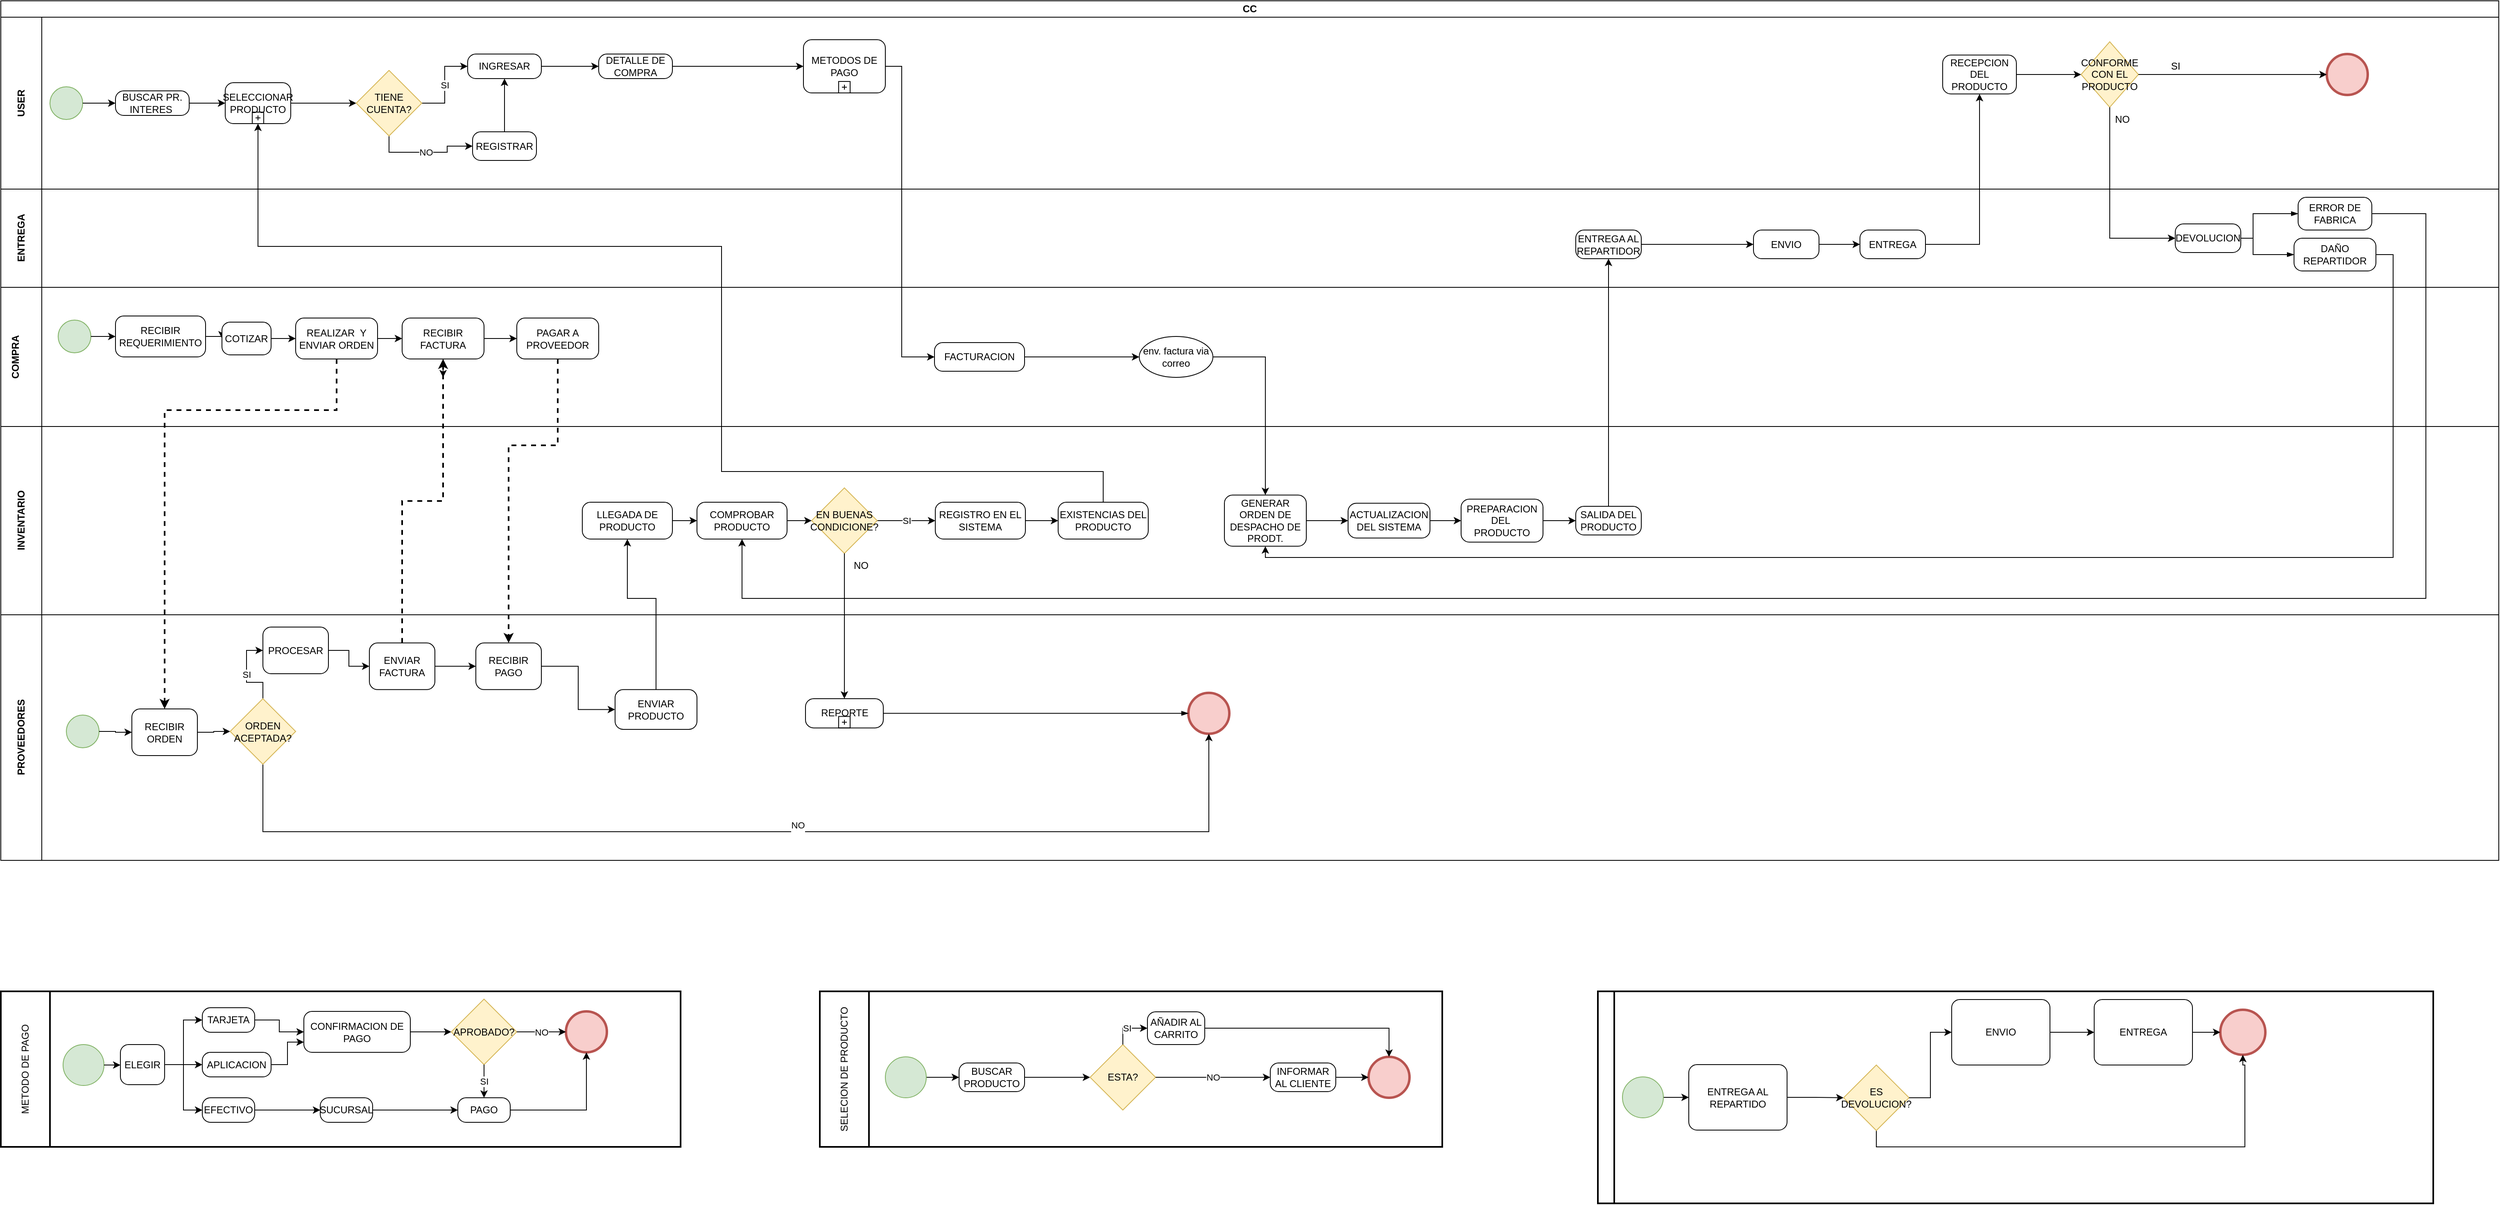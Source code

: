 <mxfile version="24.5.5" type="google">
  <diagram name="Página-2" id="rC3bL_MGzNnUqnaip-YN">
    <mxGraphModel grid="1" page="1" gridSize="10" guides="1" tooltips="1" connect="1" arrows="1" fold="1" pageScale="1" pageWidth="827" pageHeight="1169" math="0" shadow="0">
      <root>
        <mxCell id="0" />
        <mxCell id="1" parent="0" />
        <mxCell id="96oQXuwxstdTJSUqxzNY-4" value="SELECION DE PRODUCTO" style="swimlane;html=1;startSize=60;fontStyle=0;collapsible=0;horizontal=0;swimlaneLine=1;swimlaneFillColor=#ffffff;strokeWidth=2;whiteSpace=wrap;" vertex="1" parent="1">
          <mxGeometry x="1160" y="1250" width="760" height="190" as="geometry" />
        </mxCell>
        <mxCell id="96oQXuwxstdTJSUqxzNY-6" style="edgeStyle=orthogonalEdgeStyle;rounded=0;orthogonalLoop=1;jettySize=auto;html=1;entryX=0;entryY=0.5;entryDx=0;entryDy=0;entryPerimeter=0;" edge="1" parent="96oQXuwxstdTJSUqxzNY-4" source="96oQXuwxstdTJSUqxzNY-5" target="96oQXuwxstdTJSUqxzNY-7">
          <mxGeometry relative="1" as="geometry">
            <mxPoint x="180" y="50" as="targetPoint" />
          </mxGeometry>
        </mxCell>
        <mxCell id="96oQXuwxstdTJSUqxzNY-5" value="" style="points=[[0.145,0.145,0],[0.5,0,0],[0.855,0.145,0],[1,0.5,0],[0.855,0.855,0],[0.5,1,0],[0.145,0.855,0],[0,0.5,0]];shape=mxgraph.bpmn.event;html=1;verticalLabelPosition=bottom;labelBackgroundColor=#ffffff;verticalAlign=top;align=center;perimeter=ellipsePerimeter;outlineConnect=0;aspect=fixed;outline=standard;symbol=general;fillColor=#d5e8d4;strokeColor=#82b366;" vertex="1" parent="96oQXuwxstdTJSUqxzNY-4">
          <mxGeometry x="80" y="80" width="50" height="50" as="geometry" />
        </mxCell>
        <mxCell id="6L2bjOfAnb_cPZy2HieV-8" value="" style="edgeStyle=orthogonalEdgeStyle;rounded=0;orthogonalLoop=1;jettySize=auto;html=1;" edge="1" parent="96oQXuwxstdTJSUqxzNY-4" source="96oQXuwxstdTJSUqxzNY-7" target="6L2bjOfAnb_cPZy2HieV-7">
          <mxGeometry relative="1" as="geometry" />
        </mxCell>
        <mxCell id="96oQXuwxstdTJSUqxzNY-7" value="BUSCAR PRODUCTO" style="points=[[0.25,0,0],[0.5,0,0],[0.75,0,0],[1,0.25,0],[1,0.5,0],[1,0.75,0],[0.75,1,0],[0.5,1,0],[0.25,1,0],[0,0.75,0],[0,0.5,0],[0,0.25,0]];shape=mxgraph.bpmn.task;whiteSpace=wrap;rectStyle=rounded;size=10;html=1;container=1;expand=0;collapsible=0;taskMarker=abstract;" vertex="1" parent="96oQXuwxstdTJSUqxzNY-4">
          <mxGeometry x="170" y="87.5" width="80" height="35" as="geometry" />
        </mxCell>
        <mxCell id="96oQXuwxstdTJSUqxzNY-12" value="AÑADIR AL CARRITO" style="points=[[0.25,0,0],[0.5,0,0],[0.75,0,0],[1,0.25,0],[1,0.5,0],[1,0.75,0],[0.75,1,0],[0.5,1,0],[0.25,1,0],[0,0.75,0],[0,0.5,0],[0,0.25,0]];shape=mxgraph.bpmn.task;whiteSpace=wrap;rectStyle=rounded;size=10;html=1;container=1;expand=0;collapsible=0;taskMarker=abstract;" vertex="1" parent="96oQXuwxstdTJSUqxzNY-4">
          <mxGeometry x="400" y="25" width="70" height="40" as="geometry" />
        </mxCell>
        <mxCell id="96oQXuwxstdTJSUqxzNY-13" value="" style="points=[[0.145,0.145,0],[0.5,0,0],[0.855,0.145,0],[1,0.5,0],[0.855,0.855,0],[0.5,1,0],[0.145,0.855,0],[0,0.5,0]];shape=mxgraph.bpmn.event;html=1;verticalLabelPosition=bottom;labelBackgroundColor=#ffffff;verticalAlign=top;align=center;perimeter=ellipsePerimeter;outlineConnect=0;aspect=fixed;outline=end;symbol=terminate2;fillColor=#f8cecc;strokeColor=#b85450;" vertex="1" parent="96oQXuwxstdTJSUqxzNY-4">
          <mxGeometry x="670" y="80" width="50" height="50" as="geometry" />
        </mxCell>
        <mxCell id="96oQXuwxstdTJSUqxzNY-16" style="edgeStyle=orthogonalEdgeStyle;rounded=0;orthogonalLoop=1;jettySize=auto;html=1;exitX=1;exitY=0.5;exitDx=0;exitDy=0;exitPerimeter=0;entryX=0.5;entryY=0;entryDx=0;entryDy=0;entryPerimeter=0;" edge="1" parent="96oQXuwxstdTJSUqxzNY-4" source="96oQXuwxstdTJSUqxzNY-12" target="96oQXuwxstdTJSUqxzNY-13">
          <mxGeometry relative="1" as="geometry" />
        </mxCell>
        <mxCell id="6L2bjOfAnb_cPZy2HieV-7" value="ESTA?" style="rhombus;whiteSpace=wrap;html=1;fillColor=#fff2cc;strokeColor=#d6b656;" vertex="1" parent="96oQXuwxstdTJSUqxzNY-4">
          <mxGeometry x="330" y="65" width="80" height="80" as="geometry" />
        </mxCell>
        <mxCell id="6L2bjOfAnb_cPZy2HieV-10" value="NO" style="edgeStyle=orthogonalEdgeStyle;rounded=0;orthogonalLoop=1;jettySize=auto;html=1;exitX=1;exitY=0.5;exitDx=0;exitDy=0;entryX=0;entryY=0.5;entryDx=0;entryDy=0;entryPerimeter=0;" edge="1" parent="96oQXuwxstdTJSUqxzNY-4" source="6L2bjOfAnb_cPZy2HieV-7" target="CPA6-uPCzTChcX17K_nj-3">
          <mxGeometry relative="1" as="geometry">
            <mxPoint x="550" y="110" as="targetPoint" />
          </mxGeometry>
        </mxCell>
        <mxCell id="6L2bjOfAnb_cPZy2HieV-11" value="SI" style="edgeStyle=orthogonalEdgeStyle;rounded=0;orthogonalLoop=1;jettySize=auto;html=1;entryX=0;entryY=0.5;entryDx=0;entryDy=0;entryPerimeter=0;" edge="1" parent="96oQXuwxstdTJSUqxzNY-4" source="6L2bjOfAnb_cPZy2HieV-7" target="96oQXuwxstdTJSUqxzNY-12">
          <mxGeometry relative="1" as="geometry" />
        </mxCell>
        <mxCell id="CPA6-uPCzTChcX17K_nj-3" value="INFORMAR AL CLIENTE" style="points=[[0.25,0,0],[0.5,0,0],[0.75,0,0],[1,0.25,0],[1,0.5,0],[1,0.75,0],[0.75,1,0],[0.5,1,0],[0.25,1,0],[0,0.75,0],[0,0.5,0],[0,0.25,0]];shape=mxgraph.bpmn.task;whiteSpace=wrap;rectStyle=rounded;size=10;html=1;container=1;expand=0;collapsible=0;taskMarker=abstract;" vertex="1" parent="96oQXuwxstdTJSUqxzNY-4">
          <mxGeometry x="550" y="87.5" width="80" height="35" as="geometry" />
        </mxCell>
        <mxCell id="CPA6-uPCzTChcX17K_nj-4" style="edgeStyle=orthogonalEdgeStyle;rounded=0;orthogonalLoop=1;jettySize=auto;html=1;entryX=0;entryY=0.5;entryDx=0;entryDy=0;entryPerimeter=0;" edge="1" parent="96oQXuwxstdTJSUqxzNY-4" source="CPA6-uPCzTChcX17K_nj-3" target="96oQXuwxstdTJSUqxzNY-13">
          <mxGeometry relative="1" as="geometry" />
        </mxCell>
        <mxCell id="SaxXesHwEugl114U5x1o-11" value="CC" style="swimlane;html=1;childLayout=stackLayout;resizeParent=1;resizeParentMax=0;horizontal=1;startSize=20;horizontalStack=0;whiteSpace=wrap;" vertex="1" parent="1">
          <mxGeometry x="160" y="40" width="3050" height="1050" as="geometry" />
        </mxCell>
        <mxCell id="SaxXesHwEugl114U5x1o-24" value="USER" style="swimlane;startSize=50;horizontal=0;html=1;whiteSpace=wrap;" vertex="1" parent="SaxXesHwEugl114U5x1o-11">
          <mxGeometry y="20" width="3050" height="210" as="geometry" />
        </mxCell>
        <mxCell id="6L2bjOfAnb_cPZy2HieV-20" value="" style="points=[[0.145,0.145,0],[0.5,0,0],[0.855,0.145,0],[1,0.5,0],[0.855,0.855,0],[0.5,1,0],[0.145,0.855,0],[0,0.5,0]];shape=mxgraph.bpmn.event;html=1;verticalLabelPosition=bottom;labelBackgroundColor=#ffffff;verticalAlign=top;align=center;perimeter=ellipsePerimeter;outlineConnect=0;aspect=fixed;outline=standard;symbol=general;fillColor=#d5e8d4;strokeColor=#82b366;" vertex="1" parent="SaxXesHwEugl114U5x1o-24">
          <mxGeometry x="60" y="85" width="40" height="40" as="geometry" />
        </mxCell>
        <mxCell id="6L2bjOfAnb_cPZy2HieV-24" value="BUSCAR PR. INTERES&amp;nbsp;" style="points=[[0.25,0,0],[0.5,0,0],[0.75,0,0],[1,0.25,0],[1,0.5,0],[1,0.75,0],[0.75,1,0],[0.5,1,0],[0.25,1,0],[0,0.75,0],[0,0.5,0],[0,0.25,0]];shape=mxgraph.bpmn.task;whiteSpace=wrap;rectStyle=rounded;size=10;html=1;container=1;expand=0;collapsible=0;taskMarker=abstract;" vertex="1" parent="SaxXesHwEugl114U5x1o-24">
          <mxGeometry x="140" y="90" width="90" height="30" as="geometry" />
        </mxCell>
        <mxCell id="6L2bjOfAnb_cPZy2HieV-25" style="edgeStyle=orthogonalEdgeStyle;rounded=0;orthogonalLoop=1;jettySize=auto;html=1;entryX=0;entryY=0.5;entryDx=0;entryDy=0;entryPerimeter=0;" edge="1" parent="SaxXesHwEugl114U5x1o-24" source="6L2bjOfAnb_cPZy2HieV-20" target="6L2bjOfAnb_cPZy2HieV-24">
          <mxGeometry relative="1" as="geometry" />
        </mxCell>
        <mxCell id="KirRnJe2_3J7mQqodXqM-2" value="" style="edgeStyle=orthogonalEdgeStyle;rounded=0;orthogonalLoop=1;jettySize=auto;html=1;entryX=0;entryY=0.5;entryDx=0;entryDy=0;entryPerimeter=0;" edge="1" parent="SaxXesHwEugl114U5x1o-24" source="6L2bjOfAnb_cPZy2HieV-24" target="KirRnJe2_3J7mQqodXqM-23">
          <mxGeometry relative="1" as="geometry">
            <mxPoint x="260" y="60" as="targetPoint" />
          </mxGeometry>
        </mxCell>
        <mxCell id="KirRnJe2_3J7mQqodXqM-25" value="" style="edgeStyle=orthogonalEdgeStyle;rounded=0;orthogonalLoop=1;jettySize=auto;html=1;" edge="1" parent="SaxXesHwEugl114U5x1o-24" source="KirRnJe2_3J7mQqodXqM-23" target="KirRnJe2_3J7mQqodXqM-24">
          <mxGeometry relative="1" as="geometry" />
        </mxCell>
        <mxCell id="KirRnJe2_3J7mQqodXqM-23" value="SELECCIONAR PRODUCTO" style="points=[[0.25,0,0],[0.5,0,0],[0.75,0,0],[1,0.25,0],[1,0.5,0],[1,0.75,0],[0.75,1,0],[0.5,1,0],[0.25,1,0],[0,0.75,0],[0,0.5,0],[0,0.25,0]];shape=mxgraph.bpmn.task;whiteSpace=wrap;rectStyle=rounded;size=10;html=1;container=1;expand=0;collapsible=0;taskMarker=abstract;isLoopSub=1;" vertex="1" parent="SaxXesHwEugl114U5x1o-24">
          <mxGeometry x="274" y="80" width="80" height="50" as="geometry" />
        </mxCell>
        <mxCell id="KirRnJe2_3J7mQqodXqM-26" value="SI" style="edgeStyle=orthogonalEdgeStyle;rounded=0;orthogonalLoop=1;jettySize=auto;html=1;entryX=0;entryY=0.5;entryDx=0;entryDy=0;entryPerimeter=0;" edge="1" parent="SaxXesHwEugl114U5x1o-24" source="KirRnJe2_3J7mQqodXqM-24" target="KirRnJe2_3J7mQqodXqM-28">
          <mxGeometry relative="1" as="geometry">
            <mxPoint x="590" y="60" as="targetPoint" />
          </mxGeometry>
        </mxCell>
        <mxCell id="KirRnJe2_3J7mQqodXqM-27" value="NO" style="edgeStyle=orthogonalEdgeStyle;rounded=0;orthogonalLoop=1;jettySize=auto;html=1;exitX=0.5;exitY=1;exitDx=0;exitDy=0;entryX=0;entryY=0.5;entryDx=0;entryDy=0;entryPerimeter=0;" edge="1" parent="SaxXesHwEugl114U5x1o-24" source="KirRnJe2_3J7mQqodXqM-24" target="KirRnJe2_3J7mQqodXqM-30">
          <mxGeometry relative="1" as="geometry">
            <mxPoint x="550" y="160" as="targetPoint" />
          </mxGeometry>
        </mxCell>
        <mxCell id="KirRnJe2_3J7mQqodXqM-24" value="TIENE CUENTA?" style="rhombus;whiteSpace=wrap;html=1;fillColor=#fff2cc;strokeColor=#d6b656;" vertex="1" parent="SaxXesHwEugl114U5x1o-24">
          <mxGeometry x="434" y="65" width="80" height="80" as="geometry" />
        </mxCell>
        <mxCell id="KirRnJe2_3J7mQqodXqM-28" value="INGRESAR" style="points=[[0.25,0,0],[0.5,0,0],[0.75,0,0],[1,0.25,0],[1,0.5,0],[1,0.75,0],[0.75,1,0],[0.5,1,0],[0.25,1,0],[0,0.75,0],[0,0.5,0],[0,0.25,0]];shape=mxgraph.bpmn.task;whiteSpace=wrap;rectStyle=rounded;size=10;html=1;container=1;expand=0;collapsible=0;taskMarker=abstract;" vertex="1" parent="SaxXesHwEugl114U5x1o-24">
          <mxGeometry x="570" y="45" width="90" height="30" as="geometry" />
        </mxCell>
        <mxCell id="KirRnJe2_3J7mQqodXqM-30" value="REGISTRAR" style="points=[[0.25,0,0],[0.5,0,0],[0.75,0,0],[1,0.25,0],[1,0.5,0],[1,0.75,0],[0.75,1,0],[0.5,1,0],[0.25,1,0],[0,0.75,0],[0,0.5,0],[0,0.25,0]];shape=mxgraph.bpmn.task;whiteSpace=wrap;rectStyle=rounded;size=10;html=1;container=1;expand=0;collapsible=0;taskMarker=abstract;" vertex="1" parent="SaxXesHwEugl114U5x1o-24">
          <mxGeometry x="576" y="140" width="78" height="35" as="geometry" />
        </mxCell>
        <mxCell id="KirRnJe2_3J7mQqodXqM-31" style="edgeStyle=orthogonalEdgeStyle;rounded=0;orthogonalLoop=1;jettySize=auto;html=1;entryX=0.5;entryY=1;entryDx=0;entryDy=0;entryPerimeter=0;" edge="1" parent="SaxXesHwEugl114U5x1o-24" source="KirRnJe2_3J7mQqodXqM-30" target="KirRnJe2_3J7mQqodXqM-28">
          <mxGeometry relative="1" as="geometry" />
        </mxCell>
        <mxCell id="KirRnJe2_3J7mQqodXqM-36" value="DETALLE DE COMPRA" style="points=[[0.25,0,0],[0.5,0,0],[0.75,0,0],[1,0.25,0],[1,0.5,0],[1,0.75,0],[0.75,1,0],[0.5,1,0],[0.25,1,0],[0,0.75,0],[0,0.5,0],[0,0.25,0]];shape=mxgraph.bpmn.task;whiteSpace=wrap;rectStyle=rounded;size=10;html=1;container=1;expand=0;collapsible=0;taskMarker=abstract;" vertex="1" parent="SaxXesHwEugl114U5x1o-24">
          <mxGeometry x="730" y="45" width="90" height="30" as="geometry" />
        </mxCell>
        <mxCell id="KirRnJe2_3J7mQqodXqM-37" value="" style="edgeStyle=orthogonalEdgeStyle;rounded=0;orthogonalLoop=1;jettySize=auto;html=1;" edge="1" parent="SaxXesHwEugl114U5x1o-24" source="KirRnJe2_3J7mQqodXqM-28" target="KirRnJe2_3J7mQqodXqM-36">
          <mxGeometry relative="1" as="geometry">
            <Array as="points">
              <mxPoint x="705" y="60" />
            </Array>
          </mxGeometry>
        </mxCell>
        <mxCell id="SgoSlltYqF1fEfo2OlEs-3" value="NO" style="text;html=1;align=center;verticalAlign=middle;resizable=0;points=[];autosize=1;strokeColor=none;fillColor=none;" vertex="1" parent="SaxXesHwEugl114U5x1o-24">
          <mxGeometry x="2570" y="110" width="40" height="30" as="geometry" />
        </mxCell>
        <mxCell id="CPA6-uPCzTChcX17K_nj-1" value="METODOS DE PAGO" style="points=[[0.25,0,0],[0.5,0,0],[0.75,0,0],[1,0.25,0],[1,0.5,0],[1,0.75,0],[0.75,1,0],[0.5,1,0],[0.25,1,0],[0,0.75,0],[0,0.5,0],[0,0.25,0]];shape=mxgraph.bpmn.task;whiteSpace=wrap;rectStyle=rounded;size=10;html=1;container=1;expand=0;collapsible=0;taskMarker=abstract;isLoopSub=1;" vertex="1" parent="SaxXesHwEugl114U5x1o-24">
          <mxGeometry x="980" y="27.5" width="100" height="65" as="geometry" />
        </mxCell>
        <mxCell id="CPA6-uPCzTChcX17K_nj-2" style="edgeStyle=orthogonalEdgeStyle;rounded=0;orthogonalLoop=1;jettySize=auto;html=1;entryX=0;entryY=0.5;entryDx=0;entryDy=0;entryPerimeter=0;" edge="1" parent="SaxXesHwEugl114U5x1o-24" source="KirRnJe2_3J7mQqodXqM-36" target="CPA6-uPCzTChcX17K_nj-1">
          <mxGeometry relative="1" as="geometry" />
        </mxCell>
        <mxCell id="SaxXesHwEugl114U5x1o-12" value="ENTREGA" style="swimlane;html=1;startSize=50;horizontal=0;" vertex="1" parent="SaxXesHwEugl114U5x1o-11">
          <mxGeometry y="230" width="3050" height="120" as="geometry">
            <mxRectangle y="220" width="480" height="30" as="alternateBounds" />
          </mxGeometry>
        </mxCell>
        <mxCell id="nYBCXNsYh7ZwihFbIkp7-4" value="" style="points=[[0.145,0.145,0],[0.5,0,0],[0.855,0.145,0],[1,0.5,0],[0.855,0.855,0],[0.5,1,0],[0.145,0.855,0],[0,0.5,0]];shape=mxgraph.bpmn.event;html=1;verticalLabelPosition=bottom;labelBackgroundColor=#ffffff;verticalAlign=top;align=center;perimeter=ellipsePerimeter;outlineConnect=0;aspect=fixed;outline=end;symbol=terminate2;fillColor=#f8cecc;strokeColor=#b85450;" vertex="1" parent="SaxXesHwEugl114U5x1o-12">
          <mxGeometry x="2840" y="-165" width="50" height="50" as="geometry" />
        </mxCell>
        <mxCell id="D9ISWJGQawTkCL8Ztslh-1" value="RECEPCION DEL PRODUCTO" style="points=[[0.25,0,0],[0.5,0,0],[0.75,0,0],[1,0.25,0],[1,0.5,0],[1,0.75,0],[0.75,1,0],[0.5,1,0],[0.25,1,0],[0,0.75,0],[0,0.5,0],[0,0.25,0]];shape=mxgraph.bpmn.task;whiteSpace=wrap;rectStyle=rounded;size=10;html=1;container=1;expand=0;collapsible=0;taskMarker=abstract;" vertex="1" parent="SaxXesHwEugl114U5x1o-12">
          <mxGeometry x="2371" y="-163.75" width="90" height="47.5" as="geometry" />
        </mxCell>
        <mxCell id="rcqn9hMLQMQQspa0KB8Z-40" value="CONFORME CON EL PRODUCTO" style="rhombus;whiteSpace=wrap;html=1;fillColor=#fff2cc;strokeColor=#d6b656;" vertex="1" parent="SaxXesHwEugl114U5x1o-12">
          <mxGeometry x="2540" y="-180" width="70" height="80" as="geometry" />
        </mxCell>
        <mxCell id="rcqn9hMLQMQQspa0KB8Z-52" style="edgeStyle=orthogonalEdgeStyle;rounded=0;orthogonalLoop=1;jettySize=auto;html=1;exitX=1;exitY=0.5;exitDx=0;exitDy=0;entryX=0;entryY=0.5;entryDx=0;entryDy=0;entryPerimeter=0;" edge="1" parent="SaxXesHwEugl114U5x1o-12" source="rcqn9hMLQMQQspa0KB8Z-40" target="nYBCXNsYh7ZwihFbIkp7-4">
          <mxGeometry relative="1" as="geometry" />
        </mxCell>
        <mxCell id="rcqn9hMLQMQQspa0KB8Z-53" value="SI" style="text;html=1;align=center;verticalAlign=middle;resizable=0;points=[];autosize=1;strokeColor=none;fillColor=none;" vertex="1" parent="SaxXesHwEugl114U5x1o-12">
          <mxGeometry x="2640" y="-165" width="30" height="30" as="geometry" />
        </mxCell>
        <mxCell id="rcqn9hMLQMQQspa0KB8Z-55" style="edgeStyle=orthogonalEdgeStyle;rounded=0;orthogonalLoop=1;jettySize=auto;html=1;entryX=0;entryY=0.5;entryDx=0;entryDy=0;" edge="1" parent="SaxXesHwEugl114U5x1o-12" source="D9ISWJGQawTkCL8Ztslh-1" target="rcqn9hMLQMQQspa0KB8Z-40">
          <mxGeometry relative="1" as="geometry" />
        </mxCell>
        <mxCell id="nYBCXNsYh7ZwihFbIkp7-2" value="" style="edgeStyle=orthogonalEdgeStyle;rounded=0;orthogonalLoop=1;jettySize=auto;html=1;" edge="1" parent="SaxXesHwEugl114U5x1o-12" source="_4yib1PLm2UpwqkcrQ92-5" target="nYBCXNsYh7ZwihFbIkp7-1">
          <mxGeometry relative="1" as="geometry" />
        </mxCell>
        <mxCell id="_4yib1PLm2UpwqkcrQ92-5" value="ENVIO" style="points=[[0.25,0,0],[0.5,0,0],[0.75,0,0],[1,0.25,0],[1,0.5,0],[1,0.75,0],[0.75,1,0],[0.5,1,0],[0.25,1,0],[0,0.75,0],[0,0.5,0],[0,0.25,0]];shape=mxgraph.bpmn.task;whiteSpace=wrap;rectStyle=rounded;size=10;html=1;container=1;expand=0;collapsible=0;taskMarker=abstract;" vertex="1" parent="SaxXesHwEugl114U5x1o-12">
          <mxGeometry x="2140" y="50" width="80" height="35" as="geometry" />
        </mxCell>
        <mxCell id="nYBCXNsYh7ZwihFbIkp7-1" value="ENTREGA" style="points=[[0.25,0,0],[0.5,0,0],[0.75,0,0],[1,0.25,0],[1,0.5,0],[1,0.75,0],[0.75,1,0],[0.5,1,0],[0.25,1,0],[0,0.75,0],[0,0.5,0],[0,0.25,0]];shape=mxgraph.bpmn.task;whiteSpace=wrap;rectStyle=rounded;size=10;html=1;container=1;expand=0;collapsible=0;taskMarker=abstract;" vertex="1" parent="SaxXesHwEugl114U5x1o-12">
          <mxGeometry x="2270" y="50" width="80" height="35" as="geometry" />
        </mxCell>
        <mxCell id="_4yib1PLm2UpwqkcrQ92-3" value="ENTREGA AL REPARTIDOR" style="points=[[0.25,0,0],[0.5,0,0],[0.75,0,0],[1,0.25,0],[1,0.5,0],[1,0.75,0],[0.75,1,0],[0.5,1,0],[0.25,1,0],[0,0.75,0],[0,0.5,0],[0,0.25,0]];shape=mxgraph.bpmn.task;whiteSpace=wrap;rectStyle=rounded;size=10;html=1;container=1;expand=0;collapsible=0;taskMarker=abstract;" vertex="1" parent="SaxXesHwEugl114U5x1o-12">
          <mxGeometry x="1923" y="50" width="80" height="35" as="geometry" />
        </mxCell>
        <mxCell id="_4yib1PLm2UpwqkcrQ92-6" value="" style="edgeStyle=orthogonalEdgeStyle;rounded=0;orthogonalLoop=1;jettySize=auto;html=1;" edge="1" parent="SaxXesHwEugl114U5x1o-12" source="_4yib1PLm2UpwqkcrQ92-3" target="_4yib1PLm2UpwqkcrQ92-5">
          <mxGeometry relative="1" as="geometry" />
        </mxCell>
        <mxCell id="D9ISWJGQawTkCL8Ztslh-2" value="" style="edgeStyle=orthogonalEdgeStyle;rounded=0;orthogonalLoop=1;jettySize=auto;html=1;" edge="1" parent="SaxXesHwEugl114U5x1o-12" source="nYBCXNsYh7ZwihFbIkp7-1" target="D9ISWJGQawTkCL8Ztslh-1">
          <mxGeometry relative="1" as="geometry" />
        </mxCell>
        <mxCell id="rcqn9hMLQMQQspa0KB8Z-73" value="DEVOLUCION" style="points=[[0.25,0,0],[0.5,0,0],[0.75,0,0],[1,0.25,0],[1,0.5,0],[1,0.75,0],[0.75,1,0],[0.5,1,0],[0.25,1,0],[0,0.75,0],[0,0.5,0],[0,0.25,0]];shape=mxgraph.bpmn.task;whiteSpace=wrap;rectStyle=rounded;size=10;html=1;container=1;expand=0;collapsible=0;taskMarker=abstract;" vertex="1" parent="SaxXesHwEugl114U5x1o-12">
          <mxGeometry x="2655" y="42.5" width="80" height="35" as="geometry" />
        </mxCell>
        <mxCell id="rcqn9hMLQMQQspa0KB8Z-74" value="" style="edgeStyle=orthogonalEdgeStyle;rounded=0;orthogonalLoop=1;jettySize=auto;html=1;entryX=0;entryY=0.5;entryDx=0;entryDy=0;entryPerimeter=0;" edge="1" parent="SaxXesHwEugl114U5x1o-12" source="rcqn9hMLQMQQspa0KB8Z-40" target="rcqn9hMLQMQQspa0KB8Z-73">
          <mxGeometry relative="1" as="geometry">
            <Array as="points">
              <mxPoint x="2575" y="60" />
            </Array>
          </mxGeometry>
        </mxCell>
        <mxCell id="rcqn9hMLQMQQspa0KB8Z-76" value="ERROR DE FABRICA" style="points=[[0.25,0,0],[0.5,0,0],[0.75,0,0],[1,0.25,0],[1,0.5,0],[1,0.75,0],[0.75,1,0],[0.5,1,0],[0.25,1,0],[0,0.75,0],[0,0.5,0],[0,0.25,0]];shape=mxgraph.bpmn.task;whiteSpace=wrap;rectStyle=rounded;size=10;html=1;container=1;expand=0;collapsible=0;taskMarker=abstract;" vertex="1" parent="SaxXesHwEugl114U5x1o-12">
          <mxGeometry x="2805" y="10" width="90" height="40" as="geometry" />
        </mxCell>
        <mxCell id="rcqn9hMLQMQQspa0KB8Z-77" value="DAÑO REPARTIDOR" style="points=[[0.25,0,0],[0.5,0,0],[0.75,0,0],[1,0.25,0],[1,0.5,0],[1,0.75,0],[0.75,1,0],[0.5,1,0],[0.25,1,0],[0,0.75,0],[0,0.5,0],[0,0.25,0]];shape=mxgraph.bpmn.task;whiteSpace=wrap;rectStyle=rounded;size=10;html=1;container=1;expand=0;collapsible=0;taskMarker=abstract;" vertex="1" parent="SaxXesHwEugl114U5x1o-12">
          <mxGeometry x="2800" y="60" width="100" height="40" as="geometry" />
        </mxCell>
        <mxCell id="rcqn9hMLQMQQspa0KB8Z-79" value="" style="edgeStyle=elbowEdgeStyle;fontSize=12;html=1;endArrow=blockThin;endFill=1;rounded=0;exitX=1;exitY=0.5;exitDx=0;exitDy=0;exitPerimeter=0;entryX=0;entryY=0.5;entryDx=0;entryDy=0;entryPerimeter=0;" edge="1" parent="SaxXesHwEugl114U5x1o-12" source="rcqn9hMLQMQQspa0KB8Z-73" target="rcqn9hMLQMQQspa0KB8Z-77">
          <mxGeometry width="160" relative="1" as="geometry">
            <mxPoint x="2690" y="155" as="sourcePoint" />
            <mxPoint x="2850" y="155" as="targetPoint" />
            <Array as="points">
              <mxPoint x="2750" y="80" />
            </Array>
          </mxGeometry>
        </mxCell>
        <mxCell id="luzfJ9z7M1bpFMJoRkNy-2" value="" style="edgeStyle=elbowEdgeStyle;fontSize=12;html=1;endArrow=blockThin;endFill=1;rounded=0;entryX=0;entryY=0.5;entryDx=0;entryDy=0;entryPerimeter=0;exitX=1;exitY=0.5;exitDx=0;exitDy=0;exitPerimeter=0;" edge="1" parent="SaxXesHwEugl114U5x1o-12" source="rcqn9hMLQMQQspa0KB8Z-73" target="rcqn9hMLQMQQspa0KB8Z-76">
          <mxGeometry width="160" relative="1" as="geometry">
            <mxPoint x="2640" y="20" as="sourcePoint" />
            <mxPoint x="2800" y="20" as="targetPoint" />
            <Array as="points">
              <mxPoint x="2750" y="30" />
            </Array>
          </mxGeometry>
        </mxCell>
        <mxCell id="SaxXesHwEugl114U5x1o-23" value="COMPRA&lt;div&gt;&lt;br/&gt;&lt;/div&gt;" style="swimlane;startSize=50;horizontal=0;html=1;whiteSpace=wrap;" vertex="1" parent="SaxXesHwEugl114U5x1o-11">
          <mxGeometry y="350" width="3050" height="170" as="geometry" />
        </mxCell>
        <mxCell id="pTXSChnQXEuD_l_WNseI-4" value="FACTURACION" style="points=[[0.25,0,0],[0.5,0,0],[0.75,0,0],[1,0.25,0],[1,0.5,0],[1,0.75,0],[0.75,1,0],[0.5,1,0],[0.25,1,0],[0,0.75,0],[0,0.5,0],[0,0.25,0]];shape=mxgraph.bpmn.task;whiteSpace=wrap;rectStyle=rounded;size=10;html=1;container=1;expand=0;collapsible=0;taskMarker=abstract;" vertex="1" parent="SaxXesHwEugl114U5x1o-23">
          <mxGeometry x="1140" y="67.5" width="110" height="35" as="geometry" />
        </mxCell>
        <mxCell id="D9ISWJGQawTkCL8Ztslh-9" value="" style="points=[[0.145,0.145,0],[0.5,0,0],[0.855,0.145,0],[1,0.5,0],[0.855,0.855,0],[0.5,1,0],[0.145,0.855,0],[0,0.5,0]];shape=mxgraph.bpmn.event;html=1;verticalLabelPosition=bottom;labelBackgroundColor=#ffffff;verticalAlign=top;align=center;perimeter=ellipsePerimeter;outlineConnect=0;aspect=fixed;outline=standard;symbol=general;fillColor=#d5e8d4;strokeColor=#82b366;" vertex="1" parent="SaxXesHwEugl114U5x1o-23">
          <mxGeometry x="70" y="40" width="40" height="40" as="geometry" />
        </mxCell>
        <mxCell id="D9ISWJGQawTkCL8Ztslh-31" value="" style="edgeStyle=orthogonalEdgeStyle;rounded=0;orthogonalLoop=1;jettySize=auto;html=1;" edge="1" parent="SaxXesHwEugl114U5x1o-23" source="D9ISWJGQawTkCL8Ztslh-10" target="D9ISWJGQawTkCL8Ztslh-30">
          <mxGeometry relative="1" as="geometry" />
        </mxCell>
        <mxCell id="D9ISWJGQawTkCL8Ztslh-10" value="RECIBIR REQUERIMIENTO" style="points=[[0.25,0,0],[0.5,0,0],[0.75,0,0],[1,0.25,0],[1,0.5,0],[1,0.75,0],[0.75,1,0],[0.5,1,0],[0.25,1,0],[0,0.75,0],[0,0.5,0],[0,0.25,0]];shape=mxgraph.bpmn.task;whiteSpace=wrap;rectStyle=rounded;size=10;html=1;container=1;expand=0;collapsible=0;taskMarker=abstract;" vertex="1" parent="SaxXesHwEugl114U5x1o-23">
          <mxGeometry x="140" y="35" width="110" height="50" as="geometry" />
        </mxCell>
        <mxCell id="D9ISWJGQawTkCL8Ztslh-29" style="edgeStyle=orthogonalEdgeStyle;rounded=0;orthogonalLoop=1;jettySize=auto;html=1;entryX=0;entryY=0.5;entryDx=0;entryDy=0;entryPerimeter=0;" edge="1" parent="SaxXesHwEugl114U5x1o-23" source="D9ISWJGQawTkCL8Ztslh-9" target="D9ISWJGQawTkCL8Ztslh-10">
          <mxGeometry relative="1" as="geometry" />
        </mxCell>
        <mxCell id="D9ISWJGQawTkCL8Ztslh-33" value="" style="edgeStyle=orthogonalEdgeStyle;rounded=0;orthogonalLoop=1;jettySize=auto;html=1;" edge="1" parent="SaxXesHwEugl114U5x1o-23" source="D9ISWJGQawTkCL8Ztslh-30" target="D9ISWJGQawTkCL8Ztslh-32">
          <mxGeometry relative="1" as="geometry" />
        </mxCell>
        <mxCell id="D9ISWJGQawTkCL8Ztslh-30" value="COTIZAR" style="points=[[0.25,0,0],[0.5,0,0],[0.75,0,0],[1,0.25,0],[1,0.5,0],[1,0.75,0],[0.75,1,0],[0.5,1,0],[0.25,1,0],[0,0.75,0],[0,0.5,0],[0,0.25,0]];shape=mxgraph.bpmn.task;whiteSpace=wrap;rectStyle=rounded;size=10;html=1;container=1;expand=0;collapsible=0;taskMarker=abstract;" vertex="1" parent="SaxXesHwEugl114U5x1o-23">
          <mxGeometry x="270" y="42.5" width="60" height="40" as="geometry" />
        </mxCell>
        <mxCell id="D9ISWJGQawTkCL8Ztslh-38" value="" style="edgeStyle=orthogonalEdgeStyle;rounded=0;orthogonalLoop=1;jettySize=auto;html=1;" edge="1" parent="SaxXesHwEugl114U5x1o-23" source="D9ISWJGQawTkCL8Ztslh-32" target="D9ISWJGQawTkCL8Ztslh-37">
          <mxGeometry relative="1" as="geometry" />
        </mxCell>
        <mxCell id="D9ISWJGQawTkCL8Ztslh-32" value="REALIZAR&amp;nbsp; Y ENVIAR ORDEN" style="points=[[0.25,0,0],[0.5,0,0],[0.75,0,0],[1,0.25,0],[1,0.5,0],[1,0.75,0],[0.75,1,0],[0.5,1,0],[0.25,1,0],[0,0.75,0],[0,0.5,0],[0,0.25,0]];shape=mxgraph.bpmn.task;whiteSpace=wrap;rectStyle=rounded;size=10;html=1;container=1;expand=0;collapsible=0;taskMarker=abstract;" vertex="1" parent="SaxXesHwEugl114U5x1o-23">
          <mxGeometry x="360" y="37.5" width="100" height="50" as="geometry" />
        </mxCell>
        <mxCell id="D9ISWJGQawTkCL8Ztslh-41" value="" style="edgeStyle=orthogonalEdgeStyle;rounded=0;orthogonalLoop=1;jettySize=auto;html=1;" edge="1" parent="SaxXesHwEugl114U5x1o-23" source="D9ISWJGQawTkCL8Ztslh-37" target="D9ISWJGQawTkCL8Ztslh-40">
          <mxGeometry relative="1" as="geometry" />
        </mxCell>
        <mxCell id="2xKcFjVO55JikQTegStF-1" style="edgeStyle=orthogonalEdgeStyle;rounded=0;orthogonalLoop=1;jettySize=auto;html=1;exitX=0.75;exitY=1;exitDx=0;exitDy=0;exitPerimeter=0;" edge="1" parent="SaxXesHwEugl114U5x1o-23" source="D9ISWJGQawTkCL8Ztslh-37">
          <mxGeometry relative="1" as="geometry">
            <mxPoint x="540" y="110" as="targetPoint" />
          </mxGeometry>
        </mxCell>
        <mxCell id="D9ISWJGQawTkCL8Ztslh-37" value="RECIBIR FACTURA" style="points=[[0.25,0,0],[0.5,0,0],[0.75,0,0],[1,0.25,0],[1,0.5,0],[1,0.75,0],[0.75,1,0],[0.5,1,0],[0.25,1,0],[0,0.75,0],[0,0.5,0],[0,0.25,0]];shape=mxgraph.bpmn.task;whiteSpace=wrap;rectStyle=rounded;size=10;html=1;container=1;expand=0;collapsible=0;taskMarker=abstract;" vertex="1" parent="SaxXesHwEugl114U5x1o-23">
          <mxGeometry x="490" y="37.5" width="100" height="50" as="geometry" />
        </mxCell>
        <mxCell id="D9ISWJGQawTkCL8Ztslh-40" value="PAGAR A PROVEEDOR" style="points=[[0.25,0,0],[0.5,0,0],[0.75,0,0],[1,0.25,0],[1,0.5,0],[1,0.75,0],[0.75,1,0],[0.5,1,0],[0.25,1,0],[0,0.75,0],[0,0.5,0],[0,0.25,0]];shape=mxgraph.bpmn.task;whiteSpace=wrap;rectStyle=rounded;size=10;html=1;container=1;expand=0;collapsible=0;taskMarker=abstract;" vertex="1" parent="SaxXesHwEugl114U5x1o-23">
          <mxGeometry x="630" y="37.5" width="100" height="50" as="geometry" />
        </mxCell>
        <mxCell id="PogSzlPKidbKKBUNLp4A-6" value="env. factura via correo" style="ellipse;whiteSpace=wrap;html=1;" vertex="1" parent="SaxXesHwEugl114U5x1o-23">
          <mxGeometry x="1390" y="60" width="90" height="50" as="geometry" />
        </mxCell>
        <mxCell id="pTXSChnQXEuD_l_WNseI-5" style="edgeStyle=orthogonalEdgeStyle;rounded=0;orthogonalLoop=1;jettySize=auto;html=1;entryX=0;entryY=0.5;entryDx=0;entryDy=0;" edge="1" parent="SaxXesHwEugl114U5x1o-23" source="pTXSChnQXEuD_l_WNseI-4" target="PogSzlPKidbKKBUNLp4A-6">
          <mxGeometry relative="1" as="geometry">
            <mxPoint x="1420" y="100" as="targetPoint" />
          </mxGeometry>
        </mxCell>
        <mxCell id="SaxXesHwEugl114U5x1o-13" value="INVENTARIO" style="swimlane;html=1;startSize=50;horizontal=0;" vertex="1" parent="SaxXesHwEugl114U5x1o-11">
          <mxGeometry y="520" width="3050" height="230" as="geometry" />
        </mxCell>
        <mxCell id="KirRnJe2_3J7mQqodXqM-9" value="LLEGADA DE PRODUCTO" style="points=[[0.25,0,0],[0.5,0,0],[0.75,0,0],[1,0.25,0],[1,0.5,0],[1,0.75,0],[0.75,1,0],[0.5,1,0],[0.25,1,0],[0,0.75,0],[0,0.5,0],[0,0.25,0]];shape=mxgraph.bpmn.task;whiteSpace=wrap;rectStyle=rounded;size=10;html=1;container=1;expand=0;collapsible=0;taskMarker=abstract;" vertex="1" parent="SaxXesHwEugl114U5x1o-13">
          <mxGeometry x="710" y="92.5" width="110" height="45" as="geometry" />
        </mxCell>
        <mxCell id="KirRnJe2_3J7mQqodXqM-12" value="COMPROBAR PRODUCTO" style="points=[[0.25,0,0],[0.5,0,0],[0.75,0,0],[1,0.25,0],[1,0.5,0],[1,0.75,0],[0.75,1,0],[0.5,1,0],[0.25,1,0],[0,0.75,0],[0,0.5,0],[0,0.25,0]];shape=mxgraph.bpmn.task;whiteSpace=wrap;rectStyle=rounded;size=10;html=1;container=1;expand=0;collapsible=0;taskMarker=abstract;" vertex="1" parent="SaxXesHwEugl114U5x1o-13">
          <mxGeometry x="850" y="92.5" width="110" height="45" as="geometry" />
        </mxCell>
        <mxCell id="KirRnJe2_3J7mQqodXqM-13" value="" style="edgeStyle=orthogonalEdgeStyle;rounded=0;orthogonalLoop=1;jettySize=auto;html=1;" edge="1" parent="SaxXesHwEugl114U5x1o-13" source="KirRnJe2_3J7mQqodXqM-9" target="KirRnJe2_3J7mQqodXqM-12">
          <mxGeometry relative="1" as="geometry" />
        </mxCell>
        <mxCell id="wytcIyvuQ9ZKZPeGwFtb-16" value="SI" style="edgeStyle=orthogonalEdgeStyle;rounded=0;orthogonalLoop=1;jettySize=auto;html=1;entryX=0;entryY=0.5;entryDx=0;entryDy=0;entryPerimeter=0;" edge="1" parent="SaxXesHwEugl114U5x1o-13" source="KirRnJe2_3J7mQqodXqM-14" target="wytcIyvuQ9ZKZPeGwFtb-17">
          <mxGeometry relative="1" as="geometry">
            <mxPoint x="1121" y="115" as="targetPoint" />
          </mxGeometry>
        </mxCell>
        <mxCell id="KirRnJe2_3J7mQqodXqM-14" value="EN BUENAS CONDICIONE?" style="rhombus;whiteSpace=wrap;html=1;fillColor=#fff2cc;strokeColor=#d6b656;" vertex="1" parent="SaxXesHwEugl114U5x1o-13">
          <mxGeometry x="990" y="75" width="80" height="80" as="geometry" />
        </mxCell>
        <mxCell id="KirRnJe2_3J7mQqodXqM-15" value="" style="edgeStyle=orthogonalEdgeStyle;rounded=0;orthogonalLoop=1;jettySize=auto;html=1;" edge="1" parent="SaxXesHwEugl114U5x1o-13" source="KirRnJe2_3J7mQqodXqM-12" target="KirRnJe2_3J7mQqodXqM-14">
          <mxGeometry relative="1" as="geometry" />
        </mxCell>
        <mxCell id="H30_Kq0PC8szefmutShK-2" value="" style="edgeStyle=orthogonalEdgeStyle;rounded=0;orthogonalLoop=1;jettySize=auto;html=1;" edge="1" parent="SaxXesHwEugl114U5x1o-13" source="wytcIyvuQ9ZKZPeGwFtb-17" target="H30_Kq0PC8szefmutShK-1">
          <mxGeometry relative="1" as="geometry" />
        </mxCell>
        <mxCell id="wytcIyvuQ9ZKZPeGwFtb-17" value="REGISTRO EN EL SISTEMA" style="points=[[0.25,0,0],[0.5,0,0],[0.75,0,0],[1,0.25,0],[1,0.5,0],[1,0.75,0],[0.75,1,0],[0.5,1,0],[0.25,1,0],[0,0.75,0],[0,0.5,0],[0,0.25,0]];shape=mxgraph.bpmn.task;whiteSpace=wrap;rectStyle=rounded;size=10;html=1;container=1;expand=0;collapsible=0;taskMarker=abstract;" vertex="1" parent="SaxXesHwEugl114U5x1o-13">
          <mxGeometry x="1141" y="92.5" width="110" height="45" as="geometry" />
        </mxCell>
        <mxCell id="H30_Kq0PC8szefmutShK-1" value="EXISTENCIAS DEL PRODUCTO" style="points=[[0.25,0,0],[0.5,0,0],[0.75,0,0],[1,0.25,0],[1,0.5,0],[1,0.75,0],[0.75,1,0],[0.5,1,0],[0.25,1,0],[0,0.75,0],[0,0.5,0],[0,0.25,0]];shape=mxgraph.bpmn.task;whiteSpace=wrap;rectStyle=rounded;size=10;html=1;container=1;expand=0;collapsible=0;taskMarker=abstract;" vertex="1" parent="SaxXesHwEugl114U5x1o-13">
          <mxGeometry x="1291" y="92.5" width="110" height="45" as="geometry" />
        </mxCell>
        <mxCell id="CPA6-uPCzTChcX17K_nj-6" value="GENERAR ORDEN DE DESPACHO DE PRODT." style="points=[[0.25,0,0],[0.5,0,0],[0.75,0,0],[1,0.25,0],[1,0.5,0],[1,0.75,0],[0.75,1,0],[0.5,1,0],[0.25,1,0],[0,0.75,0],[0,0.5,0],[0,0.25,0]];shape=mxgraph.bpmn.task;whiteSpace=wrap;rectStyle=rounded;size=10;html=1;container=1;expand=0;collapsible=0;taskMarker=abstract;" vertex="1" parent="SaxXesHwEugl114U5x1o-13">
          <mxGeometry x="1494" y="83.75" width="100" height="62.5" as="geometry" />
        </mxCell>
        <mxCell id="CPA6-uPCzTChcX17K_nj-7" value="ACTUALIZACION DEL SISTEMA" style="points=[[0.25,0,0],[0.5,0,0],[0.75,0,0],[1,0.25,0],[1,0.5,0],[1,0.75,0],[0.75,1,0],[0.5,1,0],[0.25,1,0],[0,0.75,0],[0,0.5,0],[0,0.25,0]];shape=mxgraph.bpmn.task;whiteSpace=wrap;rectStyle=rounded;size=10;html=1;container=1;expand=0;collapsible=0;taskMarker=abstract;" vertex="1" parent="SaxXesHwEugl114U5x1o-13">
          <mxGeometry x="1645" y="93.75" width="100" height="42.5" as="geometry" />
        </mxCell>
        <mxCell id="_4yib1PLm2UpwqkcrQ92-2" value="" style="edgeStyle=orthogonalEdgeStyle;rounded=0;orthogonalLoop=1;jettySize=auto;html=1;" edge="1" parent="SaxXesHwEugl114U5x1o-13" source="CPA6-uPCzTChcX17K_nj-8" target="_4yib1PLm2UpwqkcrQ92-1">
          <mxGeometry relative="1" as="geometry" />
        </mxCell>
        <mxCell id="CPA6-uPCzTChcX17K_nj-8" value="PREPARACION DEL&amp;nbsp; PRODUCTO" style="points=[[0.25,0,0],[0.5,0,0],[0.75,0,0],[1,0.25,0],[1,0.5,0],[1,0.75,0],[0.75,1,0],[0.5,1,0],[0.25,1,0],[0,0.75,0],[0,0.5,0],[0,0.25,0]];shape=mxgraph.bpmn.task;whiteSpace=wrap;rectStyle=rounded;size=10;html=1;container=1;expand=0;collapsible=0;taskMarker=abstract;" vertex="1" parent="SaxXesHwEugl114U5x1o-13">
          <mxGeometry x="1783" y="88.75" width="100" height="52.5" as="geometry" />
        </mxCell>
        <mxCell id="pTXSChnQXEuD_l_WNseI-7" style="edgeStyle=orthogonalEdgeStyle;rounded=0;orthogonalLoop=1;jettySize=auto;html=1;entryX=0;entryY=0.5;entryDx=0;entryDy=0;entryPerimeter=0;" edge="1" parent="SaxXesHwEugl114U5x1o-13" source="CPA6-uPCzTChcX17K_nj-6" target="CPA6-uPCzTChcX17K_nj-7">
          <mxGeometry relative="1" as="geometry" />
        </mxCell>
        <mxCell id="pTXSChnQXEuD_l_WNseI-8" style="edgeStyle=orthogonalEdgeStyle;rounded=0;orthogonalLoop=1;jettySize=auto;html=1;entryX=0;entryY=0.5;entryDx=0;entryDy=0;entryPerimeter=0;" edge="1" parent="SaxXesHwEugl114U5x1o-13" source="CPA6-uPCzTChcX17K_nj-7" target="CPA6-uPCzTChcX17K_nj-8">
          <mxGeometry relative="1" as="geometry" />
        </mxCell>
        <mxCell id="_4yib1PLm2UpwqkcrQ92-1" value="SALIDA DEL PRODUCTO" style="points=[[0.25,0,0],[0.5,0,0],[0.75,0,0],[1,0.25,0],[1,0.5,0],[1,0.75,0],[0.75,1,0],[0.5,1,0],[0.25,1,0],[0,0.75,0],[0,0.5,0],[0,0.25,0]];shape=mxgraph.bpmn.task;whiteSpace=wrap;rectStyle=rounded;size=10;html=1;container=1;expand=0;collapsible=0;taskMarker=abstract;" vertex="1" parent="SaxXesHwEugl114U5x1o-13">
          <mxGeometry x="1923" y="97.5" width="80" height="35" as="geometry" />
        </mxCell>
        <mxCell id="rcqn9hMLQMQQspa0KB8Z-36" value="NO" style="text;html=1;align=center;verticalAlign=middle;resizable=0;points=[];autosize=1;strokeColor=none;fillColor=none;" vertex="1" parent="SaxXesHwEugl114U5x1o-13">
          <mxGeometry x="1030" y="155" width="40" height="30" as="geometry" />
        </mxCell>
        <mxCell id="_4yib1PLm2UpwqkcrQ92-4" value="" style="edgeStyle=orthogonalEdgeStyle;rounded=0;orthogonalLoop=1;jettySize=auto;html=1;" edge="1" parent="SaxXesHwEugl114U5x1o-11" source="_4yib1PLm2UpwqkcrQ92-1" target="_4yib1PLm2UpwqkcrQ92-3">
          <mxGeometry relative="1" as="geometry" />
        </mxCell>
        <mxCell id="D9ISWJGQawTkCL8Ztslh-36" style="edgeStyle=orthogonalEdgeStyle;rounded=0;orthogonalLoop=1;jettySize=auto;html=1;entryX=0.5;entryY=1;entryDx=0;entryDy=0;entryPerimeter=0;" edge="1" parent="SaxXesHwEugl114U5x1o-11" source="H30_Kq0PC8szefmutShK-1" target="KirRnJe2_3J7mQqodXqM-23">
          <mxGeometry relative="1" as="geometry">
            <Array as="points">
              <mxPoint x="1346" y="575" />
              <mxPoint x="880" y="575" />
              <mxPoint x="880" y="300" />
              <mxPoint x="314" y="300" />
            </Array>
          </mxGeometry>
        </mxCell>
        <mxCell id="D9ISWJGQawTkCL8Ztslh-39" style="edgeStyle=orthogonalEdgeStyle;rounded=0;orthogonalLoop=1;jettySize=auto;html=1;entryX=0.5;entryY=1;entryDx=0;entryDy=0;entryPerimeter=0;dashed=1;strokeWidth=2;" edge="1" parent="SaxXesHwEugl114U5x1o-11" source="D9ISWJGQawTkCL8Ztslh-22" target="D9ISWJGQawTkCL8Ztslh-37">
          <mxGeometry relative="1" as="geometry" />
        </mxCell>
        <mxCell id="D9ISWJGQawTkCL8Ztslh-44" style="edgeStyle=orthogonalEdgeStyle;rounded=0;orthogonalLoop=1;jettySize=auto;html=1;exitX=0.5;exitY=1;exitDx=0;exitDy=0;exitPerimeter=0;dashed=1;strokeWidth=2;" edge="1" parent="SaxXesHwEugl114U5x1o-11" source="D9ISWJGQawTkCL8Ztslh-40" target="D9ISWJGQawTkCL8Ztslh-24">
          <mxGeometry relative="1" as="geometry">
            <Array as="points">
              <mxPoint x="680" y="543" />
              <mxPoint x="620" y="543" />
            </Array>
          </mxGeometry>
        </mxCell>
        <mxCell id="D9ISWJGQawTkCL8Ztslh-45" style="edgeStyle=orthogonalEdgeStyle;rounded=0;orthogonalLoop=1;jettySize=auto;html=1;entryX=0.5;entryY=1;entryDx=0;entryDy=0;entryPerimeter=0;" edge="1" parent="SaxXesHwEugl114U5x1o-11" source="wytcIyvuQ9ZKZPeGwFtb-1" target="KirRnJe2_3J7mQqodXqM-9">
          <mxGeometry relative="1" as="geometry">
            <Array as="points">
              <mxPoint x="800" y="730" />
              <mxPoint x="765" y="730" />
            </Array>
          </mxGeometry>
        </mxCell>
        <mxCell id="rcqn9hMLQMQQspa0KB8Z-9" style="edgeStyle=orthogonalEdgeStyle;rounded=0;orthogonalLoop=1;jettySize=auto;html=1;dashed=1;entryX=0.5;entryY=0;entryDx=0;entryDy=0;entryPerimeter=0;exitX=0.5;exitY=1;exitDx=0;exitDy=0;exitPerimeter=0;strokeWidth=2;" edge="1" parent="SaxXesHwEugl114U5x1o-11" source="D9ISWJGQawTkCL8Ztslh-32" target="D9ISWJGQawTkCL8Ztslh-11">
          <mxGeometry relative="1" as="geometry">
            <Array as="points">
              <mxPoint x="410" y="500" />
              <mxPoint x="200" y="500" />
            </Array>
            <mxPoint x="350" y="490" as="sourcePoint" />
            <mxPoint x="230" y="820" as="targetPoint" />
          </mxGeometry>
        </mxCell>
        <mxCell id="rcqn9hMLQMQQspa0KB8Z-32" value="" style="edgeStyle=orthogonalEdgeStyle;rounded=0;orthogonalLoop=1;jettySize=auto;html=1;entryX=0.5;entryY=0;entryDx=0;entryDy=0;entryPerimeter=0;exitX=0.5;exitY=1;exitDx=0;exitDy=0;" edge="1" parent="SaxXesHwEugl114U5x1o-11" source="KirRnJe2_3J7mQqodXqM-14" target="rcqn9hMLQMQQspa0KB8Z-15">
          <mxGeometry relative="1" as="geometry">
            <mxPoint x="840" y="691.053" as="sourcePoint" />
            <mxPoint x="1040" y="850" as="targetPoint" />
            <Array as="points">
              <mxPoint x="1030" y="830" />
              <mxPoint x="1030" y="830" />
            </Array>
          </mxGeometry>
        </mxCell>
        <mxCell id="luzfJ9z7M1bpFMJoRkNy-3" style="edgeStyle=orthogonalEdgeStyle;rounded=0;orthogonalLoop=1;jettySize=auto;html=1;entryX=0.5;entryY=1;entryDx=0;entryDy=0;entryPerimeter=0;" edge="1" parent="SaxXesHwEugl114U5x1o-11" source="rcqn9hMLQMQQspa0KB8Z-77" target="CPA6-uPCzTChcX17K_nj-6">
          <mxGeometry relative="1" as="geometry">
            <mxPoint x="1550" y="710" as="targetPoint" />
            <Array as="points">
              <mxPoint x="2921" y="310" />
              <mxPoint x="2921" y="680" />
              <mxPoint x="1544" y="680" />
            </Array>
          </mxGeometry>
        </mxCell>
        <mxCell id="luzfJ9z7M1bpFMJoRkNy-5" style="edgeStyle=orthogonalEdgeStyle;rounded=0;orthogonalLoop=1;jettySize=auto;html=1;entryX=0.5;entryY=1;entryDx=0;entryDy=0;entryPerimeter=0;" edge="1" parent="SaxXesHwEugl114U5x1o-11" source="rcqn9hMLQMQQspa0KB8Z-76" target="KirRnJe2_3J7mQqodXqM-12">
          <mxGeometry relative="1" as="geometry">
            <mxPoint x="1080" y="740" as="targetPoint" />
            <Array as="points">
              <mxPoint x="2961" y="260" />
              <mxPoint x="2961" y="730" />
              <mxPoint x="905" y="730" />
            </Array>
          </mxGeometry>
        </mxCell>
        <mxCell id="SaxXesHwEugl114U5x1o-14" value="PROVEEDORES" style="swimlane;html=1;startSize=50;horizontal=0;" vertex="1" parent="SaxXesHwEugl114U5x1o-11">
          <mxGeometry y="750" width="3050" height="300" as="geometry" />
        </mxCell>
        <mxCell id="wytcIyvuQ9ZKZPeGwFtb-10" value="" style="points=[[0.145,0.145,0],[0.5,0,0],[0.855,0.145,0],[1,0.5,0],[0.855,0.855,0],[0.5,1,0],[0.145,0.855,0],[0,0.5,0]];shape=mxgraph.bpmn.event;html=1;verticalLabelPosition=bottom;labelBackgroundColor=#ffffff;verticalAlign=top;align=center;perimeter=ellipsePerimeter;outlineConnect=0;aspect=fixed;outline=end;symbol=terminate2;fillColor=#f8cecc;strokeColor=#b85450;" vertex="1" parent="SaxXesHwEugl114U5x1o-14">
          <mxGeometry x="1450" y="95.35" width="50" height="50" as="geometry" />
        </mxCell>
        <mxCell id="wytcIyvuQ9ZKZPeGwFtb-1" value="ENVIAR PRODUCTO" style="points=[[0.25,0,0],[0.5,0,0],[0.75,0,0],[1,0.25,0],[1,0.5,0],[1,0.75,0],[0.75,1,0],[0.5,1,0],[0.25,1,0],[0,0.75,0],[0,0.5,0],[0,0.25,0]];shape=mxgraph.bpmn.task;whiteSpace=wrap;rectStyle=rounded;size=10;html=1;container=1;expand=0;collapsible=0;taskMarker=abstract;" vertex="1" parent="SaxXesHwEugl114U5x1o-14">
          <mxGeometry x="750" y="91.41" width="100" height="48.59" as="geometry" />
        </mxCell>
        <mxCell id="QWYK0NcxB0e7kdSXp-no-3" value="" style="points=[[0.145,0.145,0],[0.5,0,0],[0.855,0.145,0],[1,0.5,0],[0.855,0.855,0],[0.5,1,0],[0.145,0.855,0],[0,0.5,0]];shape=mxgraph.bpmn.event;html=1;verticalLabelPosition=bottom;labelBackgroundColor=#ffffff;verticalAlign=top;align=center;perimeter=ellipsePerimeter;outlineConnect=0;aspect=fixed;outline=standard;symbol=general;fillColor=#d5e8d4;strokeColor=#82b366;" vertex="1" parent="SaxXesHwEugl114U5x1o-14">
          <mxGeometry x="80" y="122.5" width="40" height="40" as="geometry" />
        </mxCell>
        <mxCell id="D9ISWJGQawTkCL8Ztslh-16" value="" style="edgeStyle=orthogonalEdgeStyle;rounded=0;orthogonalLoop=1;jettySize=auto;html=1;" edge="1" parent="SaxXesHwEugl114U5x1o-14" source="D9ISWJGQawTkCL8Ztslh-11" target="D9ISWJGQawTkCL8Ztslh-15">
          <mxGeometry relative="1" as="geometry" />
        </mxCell>
        <mxCell id="D9ISWJGQawTkCL8Ztslh-11" value="RECIBIR ORDEN" style="points=[[0.25,0,0],[0.5,0,0],[0.75,0,0],[1,0.25,0],[1,0.5,0],[1,0.75,0],[0.75,1,0],[0.5,1,0],[0.25,1,0],[0,0.75,0],[0,0.5,0],[0,0.25,0]];shape=mxgraph.bpmn.task;whiteSpace=wrap;rectStyle=rounded;size=10;html=1;container=1;expand=0;collapsible=0;taskMarker=abstract;" vertex="1" parent="SaxXesHwEugl114U5x1o-14">
          <mxGeometry x="160" y="115" width="80" height="57" as="geometry" />
        </mxCell>
        <mxCell id="D9ISWJGQawTkCL8Ztslh-12" style="edgeStyle=orthogonalEdgeStyle;rounded=0;orthogonalLoop=1;jettySize=auto;html=1;entryX=0;entryY=0.5;entryDx=0;entryDy=0;entryPerimeter=0;" edge="1" parent="SaxXesHwEugl114U5x1o-14" source="QWYK0NcxB0e7kdSXp-no-3" target="D9ISWJGQawTkCL8Ztslh-11">
          <mxGeometry relative="1" as="geometry" />
        </mxCell>
        <mxCell id="D9ISWJGQawTkCL8Ztslh-17" style="edgeStyle=orthogonalEdgeStyle;rounded=0;orthogonalLoop=1;jettySize=auto;html=1;entryX=0.5;entryY=1;entryDx=0;entryDy=0;entryPerimeter=0;" edge="1" parent="SaxXesHwEugl114U5x1o-14" source="D9ISWJGQawTkCL8Ztslh-15" target="wytcIyvuQ9ZKZPeGwFtb-10">
          <mxGeometry relative="1" as="geometry">
            <mxPoint x="320" y="250" as="targetPoint" />
            <Array as="points">
              <mxPoint x="320" y="265" />
              <mxPoint x="1475" y="265" />
            </Array>
          </mxGeometry>
        </mxCell>
        <mxCell id="D9ISWJGQawTkCL8Ztslh-21" value="NO&lt;div&gt;&lt;br/&gt;&lt;/div&gt;" style="edgeLabel;html=1;align=center;verticalAlign=middle;resizable=0;points=[];" connectable="0" vertex="1" parent="D9ISWJGQawTkCL8Ztslh-17">
          <mxGeometry x="0.084" y="1" relative="1" as="geometry">
            <mxPoint as="offset" />
          </mxGeometry>
        </mxCell>
        <mxCell id="D9ISWJGQawTkCL8Ztslh-18" value="SI" style="edgeStyle=orthogonalEdgeStyle;rounded=0;orthogonalLoop=1;jettySize=auto;html=1;entryX=0;entryY=0.5;entryDx=0;entryDy=0;entryPerimeter=0;exitX=0.5;exitY=0;exitDx=0;exitDy=0;" edge="1" parent="SaxXesHwEugl114U5x1o-14" source="D9ISWJGQawTkCL8Ztslh-15" target="D9ISWJGQawTkCL8Ztslh-20">
          <mxGeometry relative="1" as="geometry">
            <mxPoint x="320" y="60" as="targetPoint" />
          </mxGeometry>
        </mxCell>
        <mxCell id="D9ISWJGQawTkCL8Ztslh-15" value="ORDEN ACEPTADA?" style="rhombus;whiteSpace=wrap;html=1;fillColor=#fff2cc;strokeColor=#d6b656;" vertex="1" parent="SaxXesHwEugl114U5x1o-14">
          <mxGeometry x="280" y="102.5" width="80" height="80" as="geometry" />
        </mxCell>
        <mxCell id="D9ISWJGQawTkCL8Ztslh-23" value="" style="edgeStyle=orthogonalEdgeStyle;rounded=0;orthogonalLoop=1;jettySize=auto;html=1;" edge="1" parent="SaxXesHwEugl114U5x1o-14" source="D9ISWJGQawTkCL8Ztslh-20" target="D9ISWJGQawTkCL8Ztslh-22">
          <mxGeometry relative="1" as="geometry" />
        </mxCell>
        <mxCell id="D9ISWJGQawTkCL8Ztslh-20" value="PROCESAR" style="points=[[0.25,0,0],[0.5,0,0],[0.75,0,0],[1,0.25,0],[1,0.5,0],[1,0.75,0],[0.75,1,0],[0.5,1,0],[0.25,1,0],[0,0.75,0],[0,0.5,0],[0,0.25,0]];shape=mxgraph.bpmn.task;whiteSpace=wrap;rectStyle=rounded;size=10;html=1;container=1;expand=0;collapsible=0;taskMarker=abstract;" vertex="1" parent="SaxXesHwEugl114U5x1o-14">
          <mxGeometry x="320" y="15" width="80" height="57" as="geometry" />
        </mxCell>
        <mxCell id="D9ISWJGQawTkCL8Ztslh-25" value="" style="edgeStyle=orthogonalEdgeStyle;rounded=0;orthogonalLoop=1;jettySize=auto;html=1;" edge="1" parent="SaxXesHwEugl114U5x1o-14" source="D9ISWJGQawTkCL8Ztslh-22" target="D9ISWJGQawTkCL8Ztslh-24">
          <mxGeometry relative="1" as="geometry" />
        </mxCell>
        <mxCell id="D9ISWJGQawTkCL8Ztslh-22" value="ENVIAR FACTURA" style="points=[[0.25,0,0],[0.5,0,0],[0.75,0,0],[1,0.25,0],[1,0.5,0],[1,0.75,0],[0.75,1,0],[0.5,1,0],[0.25,1,0],[0,0.75,0],[0,0.5,0],[0,0.25,0]];shape=mxgraph.bpmn.task;whiteSpace=wrap;rectStyle=rounded;size=10;html=1;container=1;expand=0;collapsible=0;taskMarker=abstract;" vertex="1" parent="SaxXesHwEugl114U5x1o-14">
          <mxGeometry x="450" y="34.41" width="80" height="57" as="geometry" />
        </mxCell>
        <mxCell id="D9ISWJGQawTkCL8Ztslh-24" value="RECIBIR PAGO" style="points=[[0.25,0,0],[0.5,0,0],[0.75,0,0],[1,0.25,0],[1,0.5,0],[1,0.75,0],[0.75,1,0],[0.5,1,0],[0.25,1,0],[0,0.75,0],[0,0.5,0],[0,0.25,0]];shape=mxgraph.bpmn.task;whiteSpace=wrap;rectStyle=rounded;size=10;html=1;container=1;expand=0;collapsible=0;taskMarker=abstract;" vertex="1" parent="SaxXesHwEugl114U5x1o-14">
          <mxGeometry x="580" y="34.41" width="80" height="57" as="geometry" />
        </mxCell>
        <mxCell id="D9ISWJGQawTkCL8Ztslh-26" style="edgeStyle=orthogonalEdgeStyle;rounded=0;orthogonalLoop=1;jettySize=auto;html=1;entryX=0;entryY=0.5;entryDx=0;entryDy=0;entryPerimeter=0;" edge="1" parent="SaxXesHwEugl114U5x1o-14" source="D9ISWJGQawTkCL8Ztslh-24" target="wytcIyvuQ9ZKZPeGwFtb-1">
          <mxGeometry relative="1" as="geometry" />
        </mxCell>
        <mxCell id="rcqn9hMLQMQQspa0KB8Z-15" value="REPORTE" style="points=[[0.25,0,0],[0.5,0,0],[0.75,0,0],[1,0.25,0],[1,0.5,0],[1,0.75,0],[0.75,1,0],[0.5,1,0],[0.25,1,0],[0,0.75,0],[0,0.5,0],[0,0.25,0]];shape=mxgraph.bpmn.task;whiteSpace=wrap;rectStyle=rounded;size=10;html=1;container=1;expand=0;collapsible=0;taskMarker=abstract;isLoopSub=1;" vertex="1" parent="SaxXesHwEugl114U5x1o-14">
          <mxGeometry x="982.5" y="102.5" width="95" height="35.7" as="geometry" />
        </mxCell>
        <mxCell id="rcqn9hMLQMQQspa0KB8Z-35" value="" style="edgeStyle=elbowEdgeStyle;fontSize=12;html=1;endArrow=blockThin;endFill=1;rounded=0;exitX=1;exitY=0.5;exitDx=0;exitDy=0;exitPerimeter=0;entryX=0;entryY=0.5;entryDx=0;entryDy=0;entryPerimeter=0;" edge="1" parent="SaxXesHwEugl114U5x1o-14" source="rcqn9hMLQMQQspa0KB8Z-15" target="wytcIyvuQ9ZKZPeGwFtb-10">
          <mxGeometry width="160" relative="1" as="geometry">
            <mxPoint x="1090" y="130" as="sourcePoint" />
            <mxPoint x="1320" y="200" as="targetPoint" />
          </mxGeometry>
        </mxCell>
        <mxCell id="pTXSChnQXEuD_l_WNseI-3" value="" style="edgeStyle=orthogonalEdgeStyle;rounded=0;orthogonalLoop=1;jettySize=auto;html=1;entryX=0;entryY=0.5;entryDx=0;entryDy=0;entryPerimeter=0;" edge="1" parent="SaxXesHwEugl114U5x1o-11" source="CPA6-uPCzTChcX17K_nj-1" target="pTXSChnQXEuD_l_WNseI-4">
          <mxGeometry relative="1" as="geometry">
            <mxPoint x="980" y="392.5" as="targetPoint" />
            <Array as="points">
              <mxPoint x="1100" y="80" />
              <mxPoint x="1100" y="435" />
            </Array>
          </mxGeometry>
        </mxCell>
        <mxCell id="PogSzlPKidbKKBUNLp4A-5" value="" style="endArrow=classic;html=1;rounded=0;entryX=0.5;entryY=0;entryDx=0;entryDy=0;entryPerimeter=0;exitX=1;exitY=0.5;exitDx=0;exitDy=0;" edge="1" parent="SaxXesHwEugl114U5x1o-11" source="PogSzlPKidbKKBUNLp4A-6" target="CPA6-uPCzTChcX17K_nj-6">
          <mxGeometry width="50" height="50" relative="1" as="geometry">
            <mxPoint x="1540" y="440" as="sourcePoint" />
            <mxPoint x="1080" y="340" as="targetPoint" />
            <Array as="points">
              <mxPoint x="1544" y="435" />
            </Array>
          </mxGeometry>
        </mxCell>
        <mxCell id="SaxXesHwEugl114U5x1o-25" value="METODO DE PAGO" style="swimlane;html=1;startSize=60;fontStyle=0;collapsible=0;horizontal=0;swimlaneLine=1;swimlaneFillColor=#ffffff;strokeWidth=2;whiteSpace=wrap;" vertex="1" parent="1">
          <mxGeometry x="160" y="1250" width="830" height="190" as="geometry" />
        </mxCell>
        <mxCell id="H1Lps2LJxcDK2sjtuK1O-5" value="" style="points=[[0.145,0.145,0],[0.5,0,0],[0.855,0.145,0],[1,0.5,0],[0.855,0.855,0],[0.5,1,0],[0.145,0.855,0],[0,0.5,0]];shape=mxgraph.bpmn.event;html=1;verticalLabelPosition=bottom;labelBackgroundColor=#ffffff;verticalAlign=top;align=center;perimeter=ellipsePerimeter;outlineConnect=0;aspect=fixed;outline=standard;symbol=general;fillColor=#d5e8d4;strokeColor=#82b366;" vertex="1" parent="SaxXesHwEugl114U5x1o-25">
          <mxGeometry x="76" y="65" width="50" height="50" as="geometry" />
        </mxCell>
        <mxCell id="H1Lps2LJxcDK2sjtuK1O-6" value="TARJETA" style="points=[[0.25,0,0],[0.5,0,0],[0.75,0,0],[1,0.25,0],[1,0.5,0],[1,0.75,0],[0.75,1,0],[0.5,1,0],[0.25,1,0],[0,0.75,0],[0,0.5,0],[0,0.25,0]];shape=mxgraph.bpmn.task;whiteSpace=wrap;rectStyle=rounded;size=10;html=1;container=1;expand=0;collapsible=0;taskMarker=abstract;" vertex="1" parent="SaxXesHwEugl114U5x1o-25">
          <mxGeometry x="246" y="20" width="64" height="30" as="geometry" />
        </mxCell>
        <mxCell id="6L2bjOfAnb_cPZy2HieV-16" value="" style="edgeStyle=orthogonalEdgeStyle;rounded=0;orthogonalLoop=1;jettySize=auto;html=1;" edge="1" parent="SaxXesHwEugl114U5x1o-25" source="DOkTpbh9G_GjJ3WSWPH4-5" target="6L2bjOfAnb_cPZy2HieV-15">
          <mxGeometry relative="1" as="geometry" />
        </mxCell>
        <mxCell id="DOkTpbh9G_GjJ3WSWPH4-5" value="EFECTIVO" style="points=[[0.25,0,0],[0.5,0,0],[0.75,0,0],[1,0.25,0],[1,0.5,0],[1,0.75,0],[0.75,1,0],[0.5,1,0],[0.25,1,0],[0,0.75,0],[0,0.5,0],[0,0.25,0]];shape=mxgraph.bpmn.task;whiteSpace=wrap;rectStyle=rounded;size=10;html=1;container=1;expand=0;collapsible=0;taskMarker=abstract;" vertex="1" parent="SaxXesHwEugl114U5x1o-25">
          <mxGeometry x="246" y="130" width="64" height="30" as="geometry" />
        </mxCell>
        <mxCell id="DOkTpbh9G_GjJ3WSWPH4-4" value="APLICACION" style="points=[[0.25,0,0],[0.5,0,0],[0.75,0,0],[1,0.25,0],[1,0.5,0],[1,0.75,0],[0.75,1,0],[0.5,1,0],[0.25,1,0],[0,0.75,0],[0,0.5,0],[0,0.25,0]];shape=mxgraph.bpmn.task;whiteSpace=wrap;rectStyle=rounded;size=10;html=1;container=1;expand=0;collapsible=0;taskMarker=abstract;" vertex="1" parent="SaxXesHwEugl114U5x1o-25">
          <mxGeometry x="246" y="74.5" width="84" height="30" as="geometry" />
        </mxCell>
        <mxCell id="YAKEwjJiqJdr-oOvNlAM-2" value="ELEGIR" style="points=[[0.25,0,0],[0.5,0,0],[0.75,0,0],[1,0.25,0],[1,0.5,0],[1,0.75,0],[0.75,1,0],[0.5,1,0],[0.25,1,0],[0,0.75,0],[0,0.5,0],[0,0.25,0]];shape=mxgraph.bpmn.task;whiteSpace=wrap;rectStyle=rounded;size=10;html=1;container=1;expand=0;collapsible=0;taskMarker=abstract;" vertex="1" parent="SaxXesHwEugl114U5x1o-25">
          <mxGeometry x="146" y="65" width="54" height="49" as="geometry" />
        </mxCell>
        <mxCell id="YAKEwjJiqJdr-oOvNlAM-3" style="edgeStyle=orthogonalEdgeStyle;rounded=0;orthogonalLoop=1;jettySize=auto;html=1;entryX=0;entryY=0.5;entryDx=0;entryDy=0;entryPerimeter=0;" edge="1" parent="SaxXesHwEugl114U5x1o-25" source="YAKEwjJiqJdr-oOvNlAM-2" target="H1Lps2LJxcDK2sjtuK1O-6">
          <mxGeometry relative="1" as="geometry" />
        </mxCell>
        <mxCell id="YAKEwjJiqJdr-oOvNlAM-4" style="edgeStyle=orthogonalEdgeStyle;rounded=0;orthogonalLoop=1;jettySize=auto;html=1;entryX=0;entryY=0.5;entryDx=0;entryDy=0;entryPerimeter=0;" edge="1" parent="SaxXesHwEugl114U5x1o-25" source="YAKEwjJiqJdr-oOvNlAM-2" target="DOkTpbh9G_GjJ3WSWPH4-4">
          <mxGeometry relative="1" as="geometry" />
        </mxCell>
        <mxCell id="YAKEwjJiqJdr-oOvNlAM-5" style="edgeStyle=orthogonalEdgeStyle;rounded=0;orthogonalLoop=1;jettySize=auto;html=1;entryX=0;entryY=0.5;entryDx=0;entryDy=0;entryPerimeter=0;" edge="1" parent="SaxXesHwEugl114U5x1o-25" source="YAKEwjJiqJdr-oOvNlAM-2" target="DOkTpbh9G_GjJ3WSWPH4-5">
          <mxGeometry relative="1" as="geometry" />
        </mxCell>
        <mxCell id="YAKEwjJiqJdr-oOvNlAM-6" style="edgeStyle=orthogonalEdgeStyle;rounded=0;orthogonalLoop=1;jettySize=auto;html=1;entryX=0;entryY=0.5;entryDx=0;entryDy=0;entryPerimeter=0;" edge="1" parent="SaxXesHwEugl114U5x1o-25" source="H1Lps2LJxcDK2sjtuK1O-5" target="YAKEwjJiqJdr-oOvNlAM-2">
          <mxGeometry relative="1" as="geometry" />
        </mxCell>
        <mxCell id="6L2bjOfAnb_cPZy2HieV-5" value="" style="edgeStyle=orthogonalEdgeStyle;rounded=0;orthogonalLoop=1;jettySize=auto;html=1;" edge="1" parent="SaxXesHwEugl114U5x1o-25" source="vgfLJPEd5ThyNO8A6QgR-2" target="6L2bjOfAnb_cPZy2HieV-4">
          <mxGeometry relative="1" as="geometry" />
        </mxCell>
        <mxCell id="vgfLJPEd5ThyNO8A6QgR-2" value="CONFIRMACION DE PAGO" style="points=[[0.25,0,0],[0.5,0,0],[0.75,0,0],[1,0.25,0],[1,0.5,0],[1,0.75,0],[0.75,1,0],[0.5,1,0],[0.25,1,0],[0,0.75,0],[0,0.5,0],[0,0.25,0]];shape=mxgraph.bpmn.task;whiteSpace=wrap;rectStyle=rounded;size=10;html=1;container=1;expand=0;collapsible=0;taskMarker=abstract;" vertex="1" parent="SaxXesHwEugl114U5x1o-25">
          <mxGeometry x="370" y="24.5" width="130" height="50" as="geometry" />
        </mxCell>
        <mxCell id="vgfLJPEd5ThyNO8A6QgR-3" style="edgeStyle=orthogonalEdgeStyle;rounded=0;orthogonalLoop=1;jettySize=auto;html=1;exitX=1;exitY=0.5;exitDx=0;exitDy=0;exitPerimeter=0;entryX=0;entryY=0.75;entryDx=0;entryDy=0;entryPerimeter=0;" edge="1" parent="SaxXesHwEugl114U5x1o-25" source="DOkTpbh9G_GjJ3WSWPH4-4" target="vgfLJPEd5ThyNO8A6QgR-2">
          <mxGeometry relative="1" as="geometry" />
        </mxCell>
        <mxCell id="vgfLJPEd5ThyNO8A6QgR-4" style="edgeStyle=orthogonalEdgeStyle;rounded=0;orthogonalLoop=1;jettySize=auto;html=1;exitX=1;exitY=0.5;exitDx=0;exitDy=0;exitPerimeter=0;entryX=0;entryY=0.5;entryDx=0;entryDy=0;entryPerimeter=0;" edge="1" parent="SaxXesHwEugl114U5x1o-25" source="H1Lps2LJxcDK2sjtuK1O-6" target="vgfLJPEd5ThyNO8A6QgR-2">
          <mxGeometry relative="1" as="geometry" />
        </mxCell>
        <mxCell id="6L2bjOfAnb_cPZy2HieV-4" value="APROBADO?" style="rhombus;whiteSpace=wrap;html=1;fillColor=#fff2cc;strokeColor=#d6b656;" vertex="1" parent="SaxXesHwEugl114U5x1o-25">
          <mxGeometry x="550" y="9.5" width="80" height="80" as="geometry" />
        </mxCell>
        <mxCell id="6L2bjOfAnb_cPZy2HieV-6" value="PAGO" style="points=[[0.25,0,0],[0.5,0,0],[0.75,0,0],[1,0.25,0],[1,0.5,0],[1,0.75,0],[0.75,1,0],[0.5,1,0],[0.25,1,0],[0,0.75,0],[0,0.5,0],[0,0.25,0]];shape=mxgraph.bpmn.task;whiteSpace=wrap;rectStyle=rounded;size=10;html=1;container=1;expand=0;collapsible=0;taskMarker=abstract;" vertex="1" parent="SaxXesHwEugl114U5x1o-25">
          <mxGeometry x="558" y="130" width="64" height="30" as="geometry" />
        </mxCell>
        <mxCell id="6L2bjOfAnb_cPZy2HieV-12" value="SI" style="edgeStyle=orthogonalEdgeStyle;rounded=0;orthogonalLoop=1;jettySize=auto;html=1;exitX=0.5;exitY=1;exitDx=0;exitDy=0;entryX=0.5;entryY=0;entryDx=0;entryDy=0;entryPerimeter=0;" edge="1" parent="SaxXesHwEugl114U5x1o-25" source="6L2bjOfAnb_cPZy2HieV-4" target="6L2bjOfAnb_cPZy2HieV-6">
          <mxGeometry relative="1" as="geometry" />
        </mxCell>
        <mxCell id="6L2bjOfAnb_cPZy2HieV-13" value="" style="points=[[0.145,0.145,0],[0.5,0,0],[0.855,0.145,0],[1,0.5,0],[0.855,0.855,0],[0.5,1,0],[0.145,0.855,0],[0,0.5,0]];shape=mxgraph.bpmn.event;html=1;verticalLabelPosition=bottom;labelBackgroundColor=#ffffff;verticalAlign=top;align=center;perimeter=ellipsePerimeter;outlineConnect=0;aspect=fixed;outline=end;symbol=terminate2;fillColor=#f8cecc;strokeColor=#b85450;" vertex="1" parent="SaxXesHwEugl114U5x1o-25">
          <mxGeometry x="690" y="24.5" width="50" height="50" as="geometry" />
        </mxCell>
        <mxCell id="6L2bjOfAnb_cPZy2HieV-14" value="NO" style="edgeStyle=orthogonalEdgeStyle;rounded=0;orthogonalLoop=1;jettySize=auto;html=1;exitX=1;exitY=0.5;exitDx=0;exitDy=0;entryX=0;entryY=0.5;entryDx=0;entryDy=0;entryPerimeter=0;" edge="1" parent="SaxXesHwEugl114U5x1o-25" source="6L2bjOfAnb_cPZy2HieV-4" target="6L2bjOfAnb_cPZy2HieV-13">
          <mxGeometry relative="1" as="geometry" />
        </mxCell>
        <mxCell id="6L2bjOfAnb_cPZy2HieV-15" value="SUCURSAL" style="points=[[0.25,0,0],[0.5,0,0],[0.75,0,0],[1,0.25,0],[1,0.5,0],[1,0.75,0],[0.75,1,0],[0.5,1,0],[0.25,1,0],[0,0.75,0],[0,0.5,0],[0,0.25,0]];shape=mxgraph.bpmn.task;whiteSpace=wrap;rectStyle=rounded;size=10;html=1;container=1;expand=0;collapsible=0;taskMarker=abstract;" vertex="1" parent="SaxXesHwEugl114U5x1o-25">
          <mxGeometry x="390" y="130" width="64" height="30" as="geometry" />
        </mxCell>
        <mxCell id="6L2bjOfAnb_cPZy2HieV-17" style="edgeStyle=orthogonalEdgeStyle;rounded=0;orthogonalLoop=1;jettySize=auto;html=1;entryX=0;entryY=0.5;entryDx=0;entryDy=0;entryPerimeter=0;" edge="1" parent="SaxXesHwEugl114U5x1o-25" source="6L2bjOfAnb_cPZy2HieV-15" target="6L2bjOfAnb_cPZy2HieV-6">
          <mxGeometry relative="1" as="geometry" />
        </mxCell>
        <mxCell id="6L2bjOfAnb_cPZy2HieV-18" style="edgeStyle=orthogonalEdgeStyle;rounded=0;orthogonalLoop=1;jettySize=auto;html=1;entryX=0.5;entryY=1;entryDx=0;entryDy=0;entryPerimeter=0;" edge="1" parent="SaxXesHwEugl114U5x1o-25" source="6L2bjOfAnb_cPZy2HieV-6" target="6L2bjOfAnb_cPZy2HieV-13">
          <mxGeometry relative="1" as="geometry" />
        </mxCell>
        <mxCell id="rcqn9hMLQMQQspa0KB8Z-57" value="" style="swimlane;html=1;startSize=20;fontStyle=0;collapsible=0;horizontal=0;swimlaneLine=1;swimlaneFillColor=#ffffff;strokeWidth=2;whiteSpace=wrap;" vertex="1" parent="1">
          <mxGeometry x="2110" y="1250" width="1020" height="259" as="geometry" />
        </mxCell>
        <mxCell id="rcqn9hMLQMQQspa0KB8Z-61" style="edgeStyle=orthogonalEdgeStyle;rounded=0;orthogonalLoop=1;jettySize=auto;html=1;" edge="1" parent="rcqn9hMLQMQQspa0KB8Z-57" source="rcqn9hMLQMQQspa0KB8Z-58" target="rcqn9hMLQMQQspa0KB8Z-60">
          <mxGeometry relative="1" as="geometry" />
        </mxCell>
        <mxCell id="rcqn9hMLQMQQspa0KB8Z-58" value="" style="points=[[0.145,0.145,0],[0.5,0,0],[0.855,0.145,0],[1,0.5,0],[0.855,0.855,0],[0.5,1,0],[0.145,0.855,0],[0,0.5,0]];shape=mxgraph.bpmn.event;html=1;verticalLabelPosition=bottom;labelBackgroundColor=#ffffff;verticalAlign=top;align=center;perimeter=ellipsePerimeter;outlineConnect=0;aspect=fixed;outline=standard;symbol=general;fillColor=#d5e8d4;strokeColor=#82b366;" vertex="1" parent="rcqn9hMLQMQQspa0KB8Z-57">
          <mxGeometry x="30" y="104.5" width="50" height="50" as="geometry" />
        </mxCell>
        <mxCell id="rcqn9hMLQMQQspa0KB8Z-70" value="" style="edgeStyle=orthogonalEdgeStyle;rounded=0;orthogonalLoop=1;jettySize=auto;html=1;" edge="1" parent="rcqn9hMLQMQQspa0KB8Z-57" source="rcqn9hMLQMQQspa0KB8Z-60" target="rcqn9hMLQMQQspa0KB8Z-69">
          <mxGeometry relative="1" as="geometry" />
        </mxCell>
        <mxCell id="rcqn9hMLQMQQspa0KB8Z-60" value="ENTREGA AL REPARTIDO" style="points=[[0.25,0,0],[0.5,0,0],[0.75,0,0],[1,0.25,0],[1,0.5,0],[1,0.75,0],[0.75,1,0],[0.5,1,0],[0.25,1,0],[0,0.75,0],[0,0.5,0],[0,0.25,0]];shape=mxgraph.bpmn.task;whiteSpace=wrap;rectStyle=rounded;size=10;html=1;container=1;expand=0;collapsible=0;taskMarker=abstract;" vertex="1" parent="rcqn9hMLQMQQspa0KB8Z-57">
          <mxGeometry x="111" y="89.5" width="120" height="80" as="geometry" />
        </mxCell>
        <mxCell id="rcqn9hMLQMQQspa0KB8Z-67" value="" style="edgeStyle=orthogonalEdgeStyle;rounded=0;orthogonalLoop=1;jettySize=auto;html=1;" edge="1" parent="rcqn9hMLQMQQspa0KB8Z-57" source="rcqn9hMLQMQQspa0KB8Z-62" target="rcqn9hMLQMQQspa0KB8Z-66">
          <mxGeometry relative="1" as="geometry" />
        </mxCell>
        <mxCell id="rcqn9hMLQMQQspa0KB8Z-62" value="ENVIO" style="points=[[0.25,0,0],[0.5,0,0],[0.75,0,0],[1,0.25,0],[1,0.5,0],[1,0.75,0],[0.75,1,0],[0.5,1,0],[0.25,1,0],[0,0.75,0],[0,0.5,0],[0,0.25,0]];shape=mxgraph.bpmn.task;whiteSpace=wrap;rectStyle=rounded;size=10;html=1;container=1;expand=0;collapsible=0;taskMarker=abstract;" vertex="1" parent="rcqn9hMLQMQQspa0KB8Z-57">
          <mxGeometry x="432" y="10" width="120" height="80" as="geometry" />
        </mxCell>
        <mxCell id="rcqn9hMLQMQQspa0KB8Z-65" value="" style="points=[[0.145,0.145,0],[0.5,0,0],[0.855,0.145,0],[1,0.5,0],[0.855,0.855,0],[0.5,1,0],[0.145,0.855,0],[0,0.5,0]];shape=mxgraph.bpmn.event;html=1;verticalLabelPosition=bottom;labelBackgroundColor=#ffffff;verticalAlign=top;align=center;perimeter=ellipsePerimeter;outlineConnect=0;aspect=fixed;outline=end;symbol=terminate2;fillColor=#f8cecc;strokeColor=#b85450;" vertex="1" parent="rcqn9hMLQMQQspa0KB8Z-57">
          <mxGeometry x="760" y="22.5" width="55" height="55" as="geometry" />
        </mxCell>
        <mxCell id="rcqn9hMLQMQQspa0KB8Z-68" style="edgeStyle=orthogonalEdgeStyle;rounded=0;orthogonalLoop=1;jettySize=auto;html=1;" edge="1" parent="rcqn9hMLQMQQspa0KB8Z-57" source="rcqn9hMLQMQQspa0KB8Z-66" target="rcqn9hMLQMQQspa0KB8Z-65">
          <mxGeometry relative="1" as="geometry" />
        </mxCell>
        <mxCell id="rcqn9hMLQMQQspa0KB8Z-66" value="ENTREGA" style="points=[[0.25,0,0],[0.5,0,0],[0.75,0,0],[1,0.25,0],[1,0.5,0],[1,0.75,0],[0.75,1,0],[0.5,1,0],[0.25,1,0],[0,0.75,0],[0,0.5,0],[0,0.25,0]];shape=mxgraph.bpmn.task;whiteSpace=wrap;rectStyle=rounded;size=10;html=1;container=1;expand=0;collapsible=0;taskMarker=abstract;" vertex="1" parent="rcqn9hMLQMQQspa0KB8Z-57">
          <mxGeometry x="606" y="10" width="120" height="80" as="geometry" />
        </mxCell>
        <mxCell id="SgoSlltYqF1fEfo2OlEs-1" style="edgeStyle=orthogonalEdgeStyle;rounded=0;orthogonalLoop=1;jettySize=auto;html=1;exitX=0.5;exitY=1;exitDx=0;exitDy=0;entryX=0.5;entryY=1;entryDx=0;entryDy=0;entryPerimeter=0;" edge="1" parent="rcqn9hMLQMQQspa0KB8Z-57" source="rcqn9hMLQMQQspa0KB8Z-69" target="rcqn9hMLQMQQspa0KB8Z-65">
          <mxGeometry relative="1" as="geometry">
            <mxPoint x="800" y="140" as="targetPoint" />
            <Array as="points">
              <mxPoint x="340" y="190" />
              <mxPoint x="790" y="190" />
              <mxPoint x="790" y="90" />
              <mxPoint x="788" y="90" />
            </Array>
          </mxGeometry>
        </mxCell>
        <mxCell id="rcqn9hMLQMQQspa0KB8Z-69" value="ES DEVOLUCION?" style="rhombus;whiteSpace=wrap;html=1;fillColor=#fff2cc;strokeColor=#d6b656;" vertex="1" parent="rcqn9hMLQMQQspa0KB8Z-57">
          <mxGeometry x="300" y="90" width="80" height="80" as="geometry" />
        </mxCell>
        <mxCell id="rcqn9hMLQMQQspa0KB8Z-71" style="edgeStyle=orthogonalEdgeStyle;rounded=0;orthogonalLoop=1;jettySize=auto;html=1;entryX=0;entryY=0.5;entryDx=0;entryDy=0;entryPerimeter=0;" edge="1" parent="rcqn9hMLQMQQspa0KB8Z-57" source="rcqn9hMLQMQQspa0KB8Z-69" target="rcqn9hMLQMQQspa0KB8Z-62">
          <mxGeometry relative="1" as="geometry" />
        </mxCell>
      </root>
    </mxGraphModel>
  </diagram>
</mxfile>

